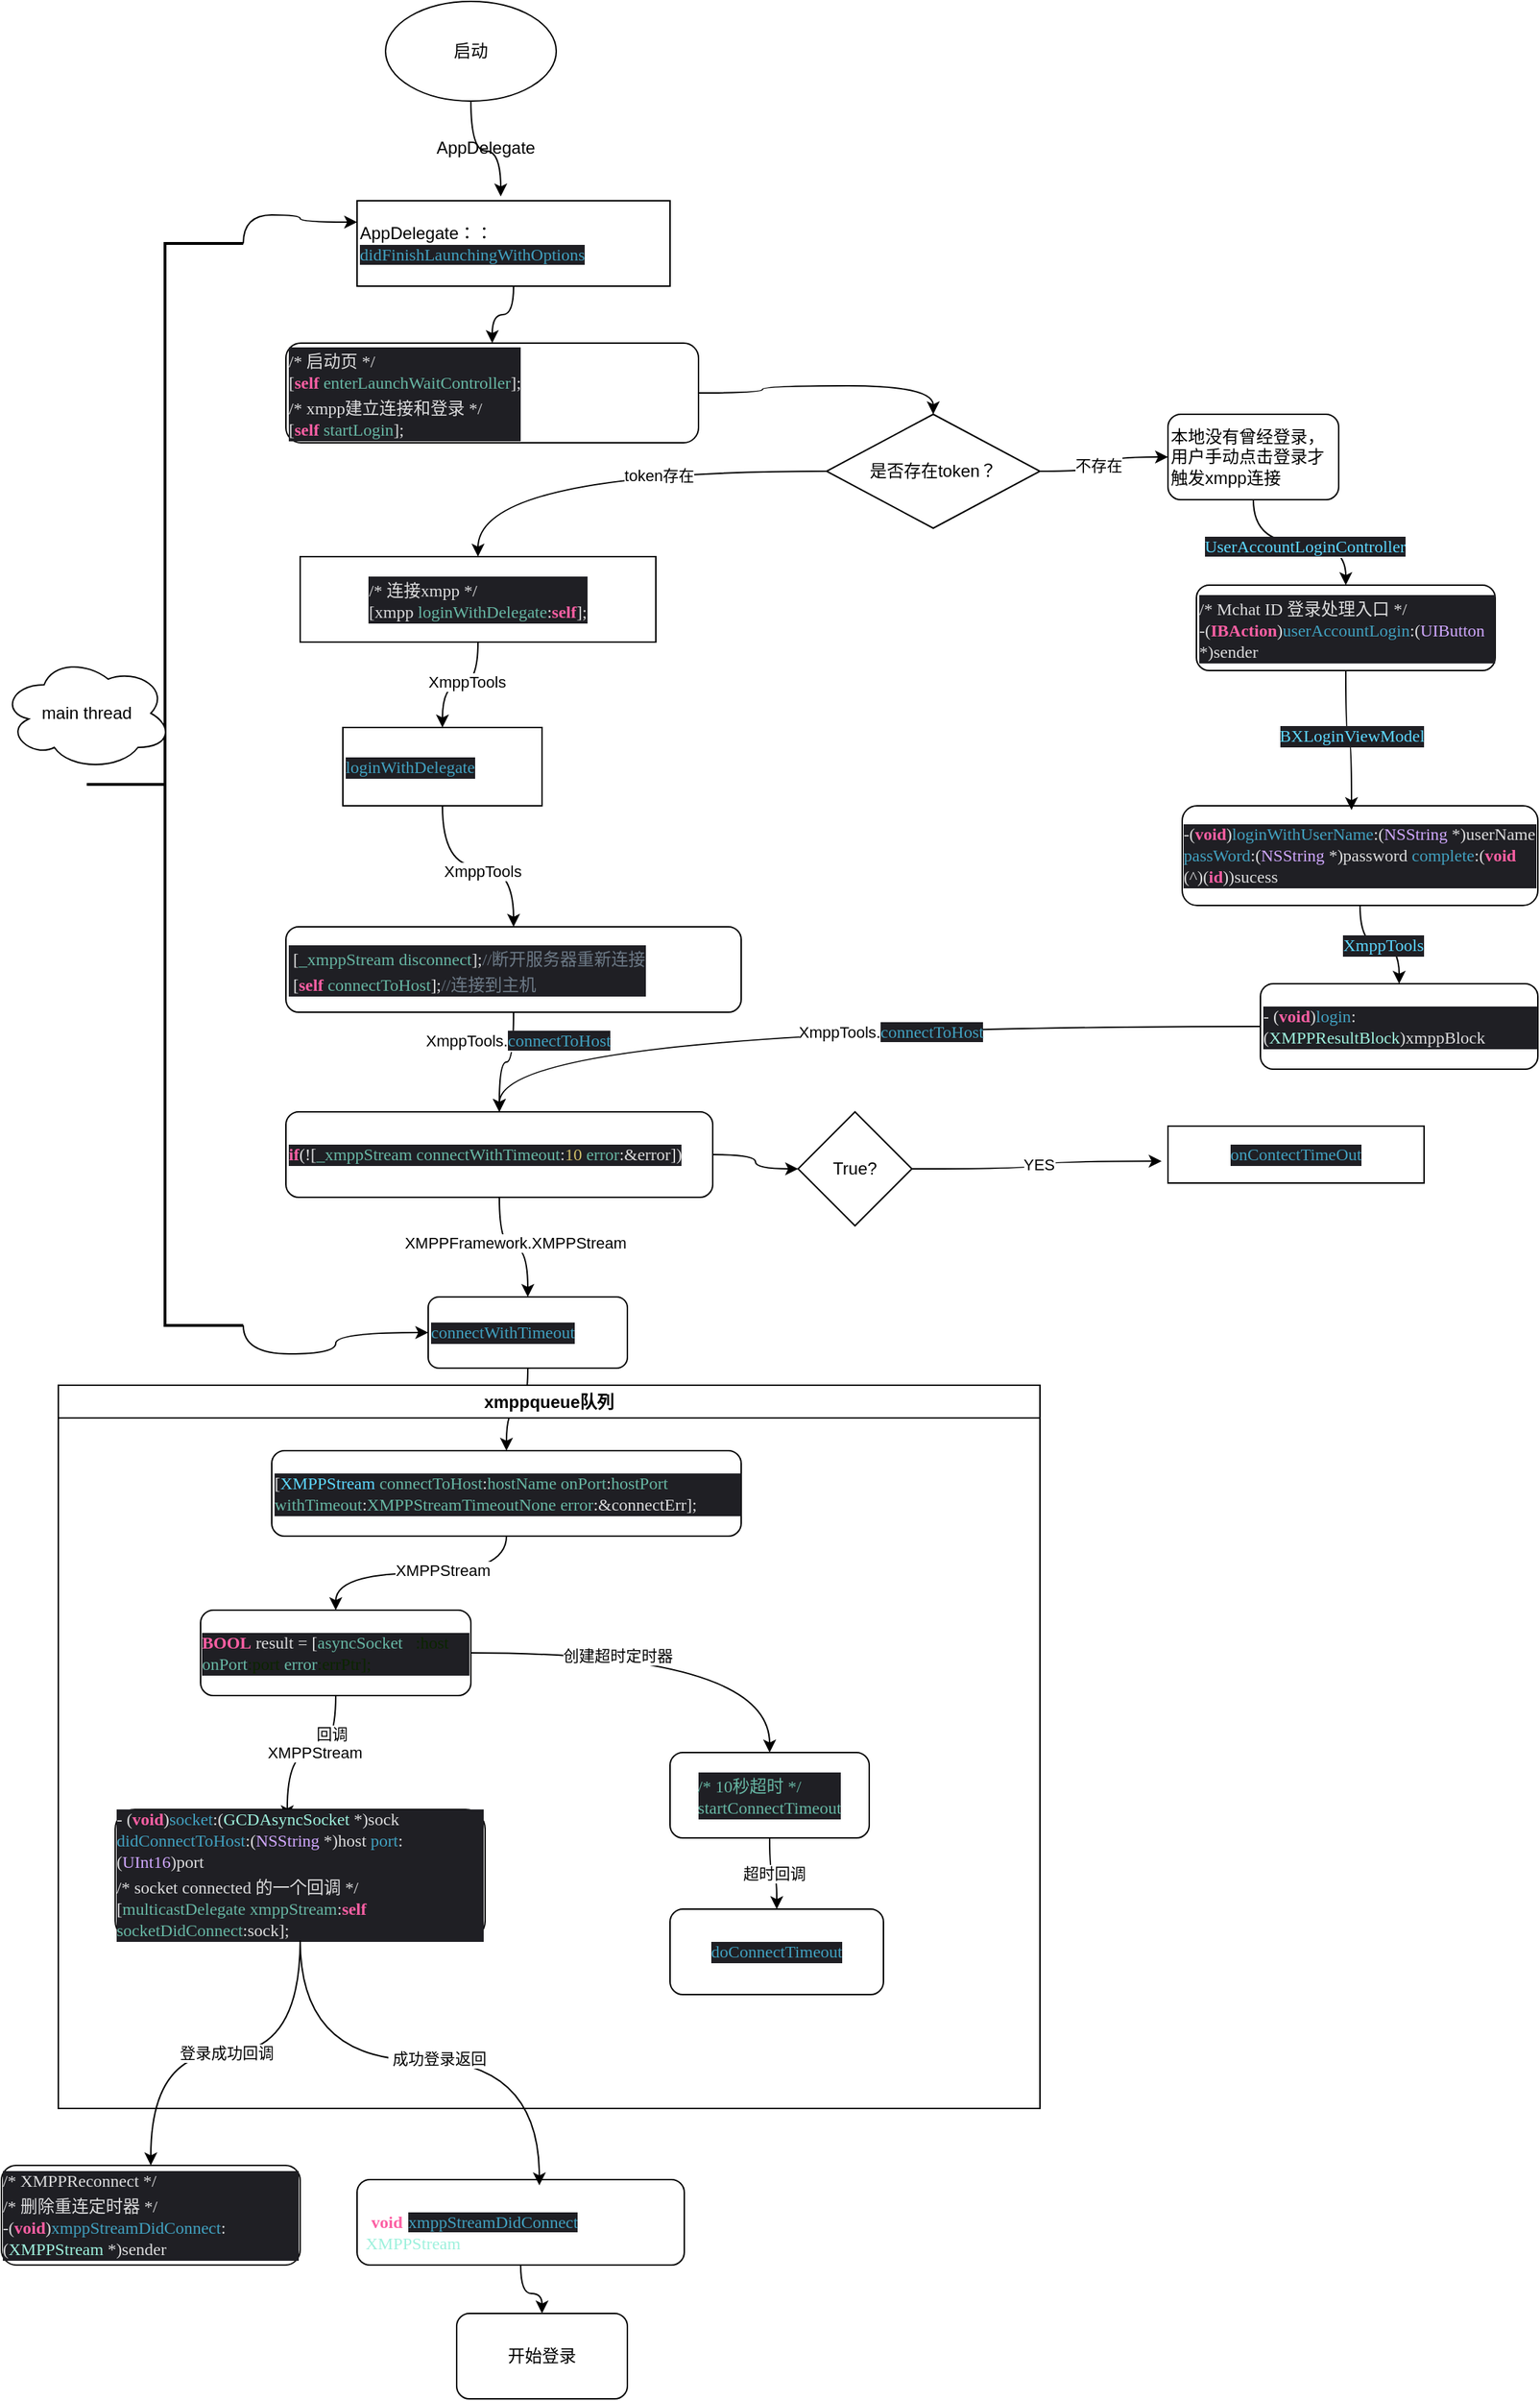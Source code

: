 <mxfile version="24.7.8" pages="4">
  <diagram name="整体连接流程图" id="RWyXOE51hDHt50nKM5q8">
    <mxGraphModel dx="1194" dy="749" grid="1" gridSize="10" guides="1" tooltips="1" connect="1" arrows="1" fold="1" page="1" pageScale="1" pageWidth="827" pageHeight="1169" math="0" shadow="0">
      <root>
        <mxCell id="0" />
        <mxCell id="1" parent="0" />
        <mxCell id="iJ60cUAGocxTelcwV2Dx-5" style="edgeStyle=orthogonalEdgeStyle;rounded=0;orthogonalLoop=1;jettySize=auto;html=1;curved=1;" parent="1" source="iJ60cUAGocxTelcwV2Dx-1" target="iJ60cUAGocxTelcwV2Dx-4" edge="1">
          <mxGeometry relative="1" as="geometry" />
        </mxCell>
        <mxCell id="iJ60cUAGocxTelcwV2Dx-1" value="AppDelegate：：&lt;span style=&quot;background-color: rgb(31, 31, 36); color: rgb(65, 161, 192); font-family: Menlo;&quot;&gt;didFinishLaunchingWithOptions&lt;/span&gt;" style="rounded=0;whiteSpace=wrap;html=1;align=left;" parent="1" vertex="1">
          <mxGeometry x="310" y="210" width="220" height="60" as="geometry" />
        </mxCell>
        <mxCell id="iJ60cUAGocxTelcwV2Dx-2" value="启动" style="ellipse;whiteSpace=wrap;html=1;" parent="1" vertex="1">
          <mxGeometry x="330" y="70" width="120" height="70" as="geometry" />
        </mxCell>
        <mxCell id="iJ60cUAGocxTelcwV2Dx-3" style="edgeStyle=orthogonalEdgeStyle;rounded=0;orthogonalLoop=1;jettySize=auto;html=1;entryX=0.459;entryY=-0.05;entryDx=0;entryDy=0;entryPerimeter=0;curved=1;" parent="1" source="iJ60cUAGocxTelcwV2Dx-2" target="iJ60cUAGocxTelcwV2Dx-1" edge="1">
          <mxGeometry relative="1" as="geometry" />
        </mxCell>
        <mxCell id="iJ60cUAGocxTelcwV2Dx-30" style="edgeStyle=orthogonalEdgeStyle;curved=1;rounded=0;orthogonalLoop=1;jettySize=auto;html=1;entryX=0.5;entryY=0;entryDx=0;entryDy=0;" parent="1" source="iJ60cUAGocxTelcwV2Dx-4" target="iJ60cUAGocxTelcwV2Dx-29" edge="1">
          <mxGeometry relative="1" as="geometry" />
        </mxCell>
        <mxCell id="iJ60cUAGocxTelcwV2Dx-4" value="&lt;p style=&quot;margin: 0px; font-variant-numeric: normal; font-variant-east-asian: normal; font-variant-alternates: normal; font-kerning: auto; font-optical-sizing: auto; font-feature-settings: normal; font-variation-settings: normal; font-variant-position: normal; font-stretch: normal; line-height: normal; font-family: Menlo; color: rgb(103, 183, 164); background-color: rgb(31, 31, 36);&quot; class=&quot;p1&quot;&gt;&lt;span style=&quot;color: rgba(255, 255, 255, 0.85);&quot; class=&quot;s1&quot;&gt;/* 启动页 */&lt;/span&gt;&lt;/p&gt;&lt;p style=&quot;margin: 0px; font-variant-numeric: normal; font-variant-east-asian: normal; font-variant-alternates: normal; font-kerning: auto; font-optical-sizing: auto; font-feature-settings: normal; font-variation-settings: normal; font-variant-position: normal; font-stretch: normal; line-height: normal; font-family: Menlo; color: rgb(103, 183, 164); background-color: rgb(31, 31, 36);&quot; class=&quot;p1&quot;&gt;&lt;span style=&quot;color: rgba(255, 255, 255, 0.85);&quot; class=&quot;s1&quot;&gt;[&lt;/span&gt;&lt;span style=&quot;color: rgb(252, 95, 163);&quot; class=&quot;s2&quot;&gt;&lt;b&gt;self&lt;/b&gt;&lt;/span&gt;&lt;span style=&quot;color: rgba(255, 255, 255, 0.85);&quot; class=&quot;s1&quot;&gt; &lt;/span&gt;enterLaunchWaitController&lt;span style=&quot;color: rgba(255, 255, 255, 0.85);&quot; class=&quot;s1&quot;&gt;];&lt;/span&gt;&lt;/p&gt;&lt;p style=&quot;margin: 0px; font-variant-numeric: normal; font-variant-east-asian: normal; font-variant-alternates: normal; font-kerning: auto; font-optical-sizing: auto; font-feature-settings: normal; font-variation-settings: normal; font-variant-position: normal; font-stretch: normal; line-height: normal; font-family: Menlo; color: rgba(255, 255, 255, 0.85); background-color: rgb(31, 31, 36); min-height: 14px;&quot; class=&quot;p2&quot;&gt;&lt;span class=&quot;s1&quot;&gt;/* xmpp建立连接和登录 */&lt;/span&gt;&lt;/p&gt;&lt;p style=&quot;margin: 0px; font-variant-numeric: normal; font-variant-east-asian: normal; font-variant-alternates: normal; font-kerning: auto; font-optical-sizing: auto; font-feature-settings: normal; font-variation-settings: normal; font-variant-position: normal; font-stretch: normal; line-height: normal; font-family: Menlo; color: rgba(255, 255, 255, 0.85); background-color: rgb(31, 31, 36); min-height: 14px;&quot; class=&quot;p2&quot;&gt;&lt;span class=&quot;s1&quot;&gt;[&lt;/span&gt;&lt;span style=&quot;color: rgb(252, 95, 163);&quot; class=&quot;s2&quot;&gt;&lt;b&gt;self&lt;/b&gt;&lt;/span&gt;&lt;span class=&quot;s1&quot;&gt; &lt;/span&gt;&lt;span style=&quot;color: rgb(103, 183, 164);&quot;&gt;startLogin&lt;/span&gt;&lt;span class=&quot;s1&quot;&gt;];&lt;/span&gt;&lt;/p&gt;" style="rounded=1;whiteSpace=wrap;html=1;align=left;" parent="1" vertex="1">
          <mxGeometry x="260" y="310" width="290" height="70" as="geometry" />
        </mxCell>
        <mxCell id="iJ60cUAGocxTelcwV2Dx-10" style="edgeStyle=orthogonalEdgeStyle;curved=1;rounded=0;orthogonalLoop=1;jettySize=auto;html=1;entryX=0.5;entryY=0;entryDx=0;entryDy=0;" parent="1" source="iJ60cUAGocxTelcwV2Dx-6" target="iJ60cUAGocxTelcwV2Dx-9" edge="1">
          <mxGeometry relative="1" as="geometry" />
        </mxCell>
        <mxCell id="iJ60cUAGocxTelcwV2Dx-11" value="XmppTools" style="edgeLabel;html=1;align=center;verticalAlign=middle;resizable=0;points=[];" parent="iJ60cUAGocxTelcwV2Dx-10" vertex="1" connectable="0">
          <mxGeometry x="-0.106" y="-2" relative="1" as="geometry">
            <mxPoint as="offset" />
          </mxGeometry>
        </mxCell>
        <mxCell id="iJ60cUAGocxTelcwV2Dx-6" value="&lt;p style=&quot;text-align: left; margin: 0px; font-variant-numeric: normal; font-variant-east-asian: normal; font-variant-alternates: normal; font-kerning: auto; font-optical-sizing: auto; font-feature-settings: normal; font-variation-settings: normal; font-variant-position: normal; font-stretch: normal; line-height: normal; font-family: Menlo; color: rgb(103, 183, 164); background-color: rgb(31, 31, 36);&quot; class=&quot;p1&quot;&gt;&lt;span style=&quot;color: rgba(255, 255, 255, 0.85);&quot; class=&quot;s1&quot;&gt;/* 连接xmpp */&lt;/span&gt;&lt;/p&gt;&lt;p style=&quot;text-align: left; margin: 0px; font-variant-numeric: normal; font-variant-east-asian: normal; font-variant-alternates: normal; font-kerning: auto; font-optical-sizing: auto; font-feature-settings: normal; font-variation-settings: normal; font-variant-position: normal; font-stretch: normal; line-height: normal; font-family: Menlo; color: rgb(103, 183, 164); background-color: rgb(31, 31, 36);&quot; class=&quot;p1&quot;&gt;&lt;span style=&quot;color: rgba(255, 255, 255, 0.85);&quot; class=&quot;s1&quot;&gt;[xmpp &lt;/span&gt;loginWithDelegate&lt;span style=&quot;color: rgba(255, 255, 255, 0.85);&quot; class=&quot;s1&quot;&gt;:&lt;/span&gt;&lt;span style=&quot;color: rgb(252, 95, 163);&quot; class=&quot;s2&quot;&gt;&lt;b&gt;self&lt;/b&gt;&lt;/span&gt;&lt;span style=&quot;color: rgba(255, 255, 255, 0.85);&quot; class=&quot;s1&quot;&gt;];&lt;/span&gt;&lt;/p&gt;" style="rounded=0;whiteSpace=wrap;html=1;" parent="1" vertex="1">
          <mxGeometry x="270" y="460" width="250" height="60" as="geometry" />
        </mxCell>
        <mxCell id="iJ60cUAGocxTelcwV2Dx-13" style="edgeStyle=orthogonalEdgeStyle;curved=1;rounded=0;orthogonalLoop=1;jettySize=auto;html=1;" parent="1" source="iJ60cUAGocxTelcwV2Dx-9" target="iJ60cUAGocxTelcwV2Dx-12" edge="1">
          <mxGeometry relative="1" as="geometry" />
        </mxCell>
        <mxCell id="iJ60cUAGocxTelcwV2Dx-48" value="XmppTools" style="edgeLabel;html=1;align=center;verticalAlign=middle;resizable=0;points=[];" parent="iJ60cUAGocxTelcwV2Dx-13" vertex="1" connectable="0">
          <mxGeometry x="0.03" y="-2" relative="1" as="geometry">
            <mxPoint x="1" y="1" as="offset" />
          </mxGeometry>
        </mxCell>
        <mxCell id="iJ60cUAGocxTelcwV2Dx-9" value="&lt;p style=&quot;margin: 0px; font-variant-numeric: normal; font-variant-east-asian: normal; font-variant-alternates: normal; font-kerning: auto; font-optical-sizing: auto; font-feature-settings: normal; font-variation-settings: normal; font-variant-position: normal; font-stretch: normal; line-height: normal; font-family: Menlo; color: rgb(65, 161, 192); background-color: rgb(31, 31, 36);&quot; class=&quot;p1&quot;&gt;loginWithDelegate&lt;/p&gt;" style="rounded=0;whiteSpace=wrap;html=1;align=left;" parent="1" vertex="1">
          <mxGeometry x="300" y="580" width="140" height="55" as="geometry" />
        </mxCell>
        <mxCell id="iJ60cUAGocxTelcwV2Dx-16" style="edgeStyle=orthogonalEdgeStyle;curved=1;rounded=0;orthogonalLoop=1;jettySize=auto;html=1;entryX=0.5;entryY=0;entryDx=0;entryDy=0;" parent="1" source="iJ60cUAGocxTelcwV2Dx-12" target="iJ60cUAGocxTelcwV2Dx-15" edge="1">
          <mxGeometry relative="1" as="geometry" />
        </mxCell>
        <mxCell id="iJ60cUAGocxTelcwV2Dx-17" value="XmppTools.&lt;span style=&quot;text-wrap: wrap; background-color: rgb(31, 31, 36); color: rgb(65, 161, 192); font-family: Menlo; font-size: 12px; text-align: start;&quot;&gt;connectToHost&lt;/span&gt;" style="edgeLabel;html=1;align=center;verticalAlign=middle;resizable=0;points=[];" parent="iJ60cUAGocxTelcwV2Dx-16" vertex="1" connectable="0">
          <mxGeometry x="-0.511" y="3" relative="1" as="geometry">
            <mxPoint as="offset" />
          </mxGeometry>
        </mxCell>
        <mxCell id="iJ60cUAGocxTelcwV2Dx-12" value="&lt;p style=&quot;margin: 0px; font-variant-numeric: normal; font-variant-east-asian: normal; font-variant-alternates: normal; font-kerning: auto; font-optical-sizing: auto; font-feature-settings: normal; font-variation-settings: normal; font-variant-position: normal; font-stretch: normal; line-height: normal; font-family: Menlo; color: rgb(103, 183, 164); background-color: rgb(31, 31, 36);&quot; class=&quot;p1&quot;&gt;&lt;span style=&quot;color: rgba(255, 255, 255, 0.85);&quot; class=&quot;s1&quot;&gt;&lt;span class=&quot;Apple-converted-space&quot;&gt;&amp;nbsp;&lt;/span&gt;[&lt;/span&gt;_xmppStream&lt;span style=&quot;color: rgba(255, 255, 255, 0.85);&quot; class=&quot;s1&quot;&gt; &lt;/span&gt;disconnect&lt;span style=&quot;color: rgba(255, 255, 255, 0.85);&quot; class=&quot;s1&quot;&gt;];&lt;/span&gt;&lt;span style=&quot;color: rgb(108, 121, 134);&quot; class=&quot;s2&quot;&gt;//断开服务器重新连接&lt;/span&gt;&lt;/p&gt;&lt;p style=&quot;margin: 0px; font-variant-numeric: normal; font-variant-east-asian: normal; font-variant-alternates: normal; font-kerning: auto; font-optical-sizing: auto; font-feature-settings: normal; font-variation-settings: normal; font-variant-position: normal; font-stretch: normal; line-height: normal; font-family: Menlo; color: rgb(103, 183, 164); background-color: rgb(31, 31, 36);&quot; class=&quot;p1&quot;&gt;&lt;span style=&quot;color: rgba(255, 255, 255, 0.85);&quot; class=&quot;s1&quot;&gt;&lt;span class=&quot;Apple-converted-space&quot;&gt;&amp;nbsp;&lt;/span&gt;[&lt;/span&gt;&lt;span style=&quot;color: rgb(252, 95, 163);&quot; class=&quot;s3&quot;&gt;&lt;b&gt;self&lt;/b&gt;&lt;/span&gt;&lt;span style=&quot;color: rgba(255, 255, 255, 0.85);&quot; class=&quot;s1&quot;&gt; &lt;/span&gt;connectToHost&lt;span style=&quot;color: rgba(255, 255, 255, 0.85);&quot; class=&quot;s1&quot;&gt;];&lt;/span&gt;&lt;span style=&quot;color: rgb(108, 121, 134);&quot; class=&quot;s2&quot;&gt;//连接到主机&lt;/span&gt;&lt;/p&gt;" style="rounded=1;whiteSpace=wrap;html=1;align=left;" parent="1" vertex="1">
          <mxGeometry x="260" y="720" width="320" height="60" as="geometry" />
        </mxCell>
        <mxCell id="iJ60cUAGocxTelcwV2Dx-14" value="AppDelegate" style="text;html=1;align=center;verticalAlign=middle;resizable=0;points=[];autosize=1;strokeColor=none;fillColor=none;" parent="1" vertex="1">
          <mxGeometry x="355" y="158" width="90" height="30" as="geometry" />
        </mxCell>
        <mxCell id="iJ60cUAGocxTelcwV2Dx-19" style="edgeStyle=orthogonalEdgeStyle;curved=1;rounded=0;orthogonalLoop=1;jettySize=auto;html=1;entryX=0.5;entryY=0;entryDx=0;entryDy=0;" parent="1" source="iJ60cUAGocxTelcwV2Dx-15" target="iJ60cUAGocxTelcwV2Dx-18" edge="1">
          <mxGeometry relative="1" as="geometry" />
        </mxCell>
        <mxCell id="iJ60cUAGocxTelcwV2Dx-20" value="XMPPFramework.XMPPStream" style="edgeLabel;html=1;align=center;verticalAlign=middle;resizable=0;points=[];" parent="iJ60cUAGocxTelcwV2Dx-19" vertex="1" connectable="0">
          <mxGeometry x="0.011" y="3" relative="1" as="geometry">
            <mxPoint as="offset" />
          </mxGeometry>
        </mxCell>
        <mxCell id="iJ60cUAGocxTelcwV2Dx-68" style="edgeStyle=orthogonalEdgeStyle;curved=1;rounded=0;orthogonalLoop=1;jettySize=auto;html=1;entryX=0;entryY=0.5;entryDx=0;entryDy=0;" parent="1" source="iJ60cUAGocxTelcwV2Dx-15" target="iJ60cUAGocxTelcwV2Dx-67" edge="1">
          <mxGeometry relative="1" as="geometry" />
        </mxCell>
        <mxCell id="iJ60cUAGocxTelcwV2Dx-15" value="&lt;p style=&quot;margin: 0px; font-variant-numeric: normal; font-variant-east-asian: normal; font-variant-alternates: normal; font-kerning: auto; font-optical-sizing: auto; font-feature-settings: normal; font-variation-settings: normal; font-variant-position: normal; font-stretch: normal; line-height: normal; font-family: Menlo; color: rgb(103, 183, 164); background-color: rgb(31, 31, 36);&quot; class=&quot;p1&quot;&gt;&lt;span style=&quot;color: rgb(252, 95, 163);&quot; class=&quot;s1&quot;&gt;&lt;b&gt;if&lt;/b&gt;&lt;/span&gt;&lt;span style=&quot;color: rgba(255, 255, 255, 0.85);&quot; class=&quot;s2&quot;&gt;(![&lt;/span&gt;_xmppStream connectWithTimeout&lt;span style=&quot;color: rgba(255, 255, 255, 0.85);&quot; class=&quot;s2&quot;&gt;:&lt;/span&gt;&lt;span style=&quot;color: rgb(208, 191, 105);&quot; class=&quot;s3&quot;&gt;10&amp;nbsp;&lt;/span&gt;error&lt;span style=&quot;color: rgba(255, 255, 255, 0.85);&quot; class=&quot;s2&quot;&gt;:&amp;amp;error])&lt;/span&gt;&lt;/p&gt;" style="rounded=1;whiteSpace=wrap;html=1;align=left;" parent="1" vertex="1">
          <mxGeometry x="260" y="850" width="300" height="60" as="geometry" />
        </mxCell>
        <mxCell id="iJ60cUAGocxTelcwV2Dx-22" style="edgeStyle=orthogonalEdgeStyle;curved=1;rounded=0;orthogonalLoop=1;jettySize=auto;html=1;entryX=0.5;entryY=0;entryDx=0;entryDy=0;" parent="1" source="iJ60cUAGocxTelcwV2Dx-18" target="iJ60cUAGocxTelcwV2Dx-21" edge="1">
          <mxGeometry relative="1" as="geometry" />
        </mxCell>
        <mxCell id="iJ60cUAGocxTelcwV2Dx-18" value="&lt;p style=&quot;margin: 0px; font-variant-numeric: normal; font-variant-east-asian: normal; font-variant-alternates: normal; font-kerning: auto; font-optical-sizing: auto; font-feature-settings: normal; font-variation-settings: normal; font-variant-position: normal; font-stretch: normal; line-height: normal; font-family: Menlo; color: rgb(65, 161, 192); background-color: rgb(31, 31, 36);&quot; class=&quot;p1&quot;&gt;connectWithTimeout&lt;/p&gt;" style="rounded=1;whiteSpace=wrap;html=1;align=left;" parent="1" vertex="1">
          <mxGeometry x="360" y="980" width="140" height="50" as="geometry" />
        </mxCell>
        <mxCell id="iJ60cUAGocxTelcwV2Dx-24" style="edgeStyle=orthogonalEdgeStyle;curved=1;rounded=0;orthogonalLoop=1;jettySize=auto;html=1;entryX=0.5;entryY=0;entryDx=0;entryDy=0;" parent="1" source="iJ60cUAGocxTelcwV2Dx-21" target="iJ60cUAGocxTelcwV2Dx-23" edge="1">
          <mxGeometry relative="1" as="geometry" />
        </mxCell>
        <mxCell id="iJ60cUAGocxTelcwV2Dx-25" value="XMPPStream" style="edgeLabel;html=1;align=center;verticalAlign=middle;resizable=0;points=[];" parent="iJ60cUAGocxTelcwV2Dx-24" vertex="1" connectable="0">
          <mxGeometry x="-0.168" y="-2" relative="1" as="geometry">
            <mxPoint as="offset" />
          </mxGeometry>
        </mxCell>
        <mxCell id="iJ60cUAGocxTelcwV2Dx-21" value="&lt;p style=&quot;margin: 0px; font-variant-numeric: normal; font-variant-east-asian: normal; font-variant-alternates: normal; font-kerning: auto; font-optical-sizing: auto; font-feature-settings: normal; font-variation-settings: normal; font-variant-position: normal; font-stretch: normal; line-height: normal; font-family: Menlo; color: rgb(103, 183, 164); background-color: rgb(31, 31, 36);&quot; class=&quot;p1&quot;&gt;&lt;span style=&quot;color: rgba(255, 255, 255, 0.85);&quot; class=&quot;s1&quot;&gt;[&lt;/span&gt;&lt;span style=&quot;color: rgb(93, 216, 255);&quot;&gt;XMPPStream&lt;/span&gt;&lt;span style=&quot;color: rgba(255, 255, 255, 0.85);&quot; class=&quot;s1&quot;&gt;&amp;nbsp;&lt;/span&gt;connectToHost&lt;span style=&quot;color: rgba(255, 255, 255, 0.85);&quot; class=&quot;s1&quot;&gt;:&lt;/span&gt;hostName&lt;span style=&quot;color: rgba(255, 255, 255, 0.85);&quot; class=&quot;s1&quot;&gt; &lt;/span&gt;onPort&lt;span style=&quot;color: rgba(255, 255, 255, 0.85);&quot; class=&quot;s1&quot;&gt;:&lt;/span&gt;hostPort&lt;span style=&quot;color: rgba(255, 255, 255, 0.85);&quot; class=&quot;s1&quot;&gt; &lt;/span&gt;withTimeout&lt;span style=&quot;color: rgba(255, 255, 255, 0.85);&quot; class=&quot;s1&quot;&gt;:&lt;/span&gt;XMPPStreamTimeoutNone&lt;span style=&quot;color: rgba(255, 255, 255, 0.85);&quot; class=&quot;s1&quot;&gt; &lt;/span&gt;error&lt;span style=&quot;color: rgba(255, 255, 255, 0.85);&quot; class=&quot;s1&quot;&gt;:&amp;amp;connectErr];&lt;/span&gt;&lt;/p&gt;" style="rounded=1;whiteSpace=wrap;html=1;align=left;" parent="1" vertex="1">
          <mxGeometry x="250" y="1088" width="330" height="60" as="geometry" />
        </mxCell>
        <mxCell id="iJ60cUAGocxTelcwV2Dx-63" style="edgeStyle=orthogonalEdgeStyle;curved=1;rounded=0;orthogonalLoop=1;jettySize=auto;html=1;entryX=0.5;entryY=0;entryDx=0;entryDy=0;" parent="1" source="iJ60cUAGocxTelcwV2Dx-23" target="iJ60cUAGocxTelcwV2Dx-61" edge="1">
          <mxGeometry relative="1" as="geometry" />
        </mxCell>
        <mxCell id="iJ60cUAGocxTelcwV2Dx-64" value="创建超时定时器" style="edgeLabel;html=1;align=center;verticalAlign=middle;resizable=0;points=[];" parent="iJ60cUAGocxTelcwV2Dx-63" vertex="1" connectable="0">
          <mxGeometry x="-0.264" y="-2" relative="1" as="geometry">
            <mxPoint as="offset" />
          </mxGeometry>
        </mxCell>
        <mxCell id="iJ60cUAGocxTelcwV2Dx-23" value="&lt;p style=&quot;margin: 0px; font-variant-numeric: normal; font-variant-east-asian: normal; font-variant-alternates: normal; font-kerning: auto; font-optical-sizing: auto; font-feature-settings: normal; font-variation-settings: normal; font-variant-position: normal; font-stretch: normal; line-height: normal; font-family: Menlo; background-color: rgb(31, 31, 36); text-align: start;&quot; class=&quot;p1&quot;&gt;&lt;span style=&quot;color: rgba(255, 255, 255, 0.85);&quot;&gt;&lt;span style=&quot;color: rgb(252, 95, 163);&quot; class=&quot;s1&quot;&gt;&lt;b&gt;BOOL&lt;/b&gt;&lt;/span&gt; result = [&lt;span style=&quot;color: rgb(103, 183, 164);&quot; class=&quot;s2&quot;&gt;asyncSocket&lt;/span&gt;&amp;nbsp;&lt;/span&gt;&lt;font color=&quot;#67b7a4&quot;&gt;&amp;nbsp;&amp;nbsp;&lt;/font&gt;&lt;font color=&quot;rgba(255, 255, 255, 0.85)&quot;&gt;:host &lt;/font&gt;&lt;span style=&quot;color: rgb(103, 183, 164);&quot; class=&quot;s2&quot;&gt;onPort&lt;/span&gt;&lt;font color=&quot;rgba(255, 255, 255, 0.85)&quot;&gt;:port &lt;/font&gt;&lt;span style=&quot;color: rgb(103, 183, 164);&quot; class=&quot;s2&quot;&gt;error&lt;/span&gt;&lt;font color=&quot;rgba(255, 255, 255, 0.85)&quot;&gt;:errPtr];&lt;/font&gt;&lt;/p&gt;" style="rounded=1;whiteSpace=wrap;html=1;" parent="1" vertex="1">
          <mxGeometry x="200" y="1200" width="190" height="60" as="geometry" />
        </mxCell>
        <mxCell id="iJ60cUAGocxTelcwV2Dx-27" style="edgeStyle=orthogonalEdgeStyle;curved=1;rounded=0;orthogonalLoop=1;jettySize=auto;html=1;entryX=0.465;entryY=0.067;entryDx=0;entryDy=0;entryPerimeter=0;" parent="1" source="iJ60cUAGocxTelcwV2Dx-23" target="iJ60cUAGocxTelcwV2Dx-26" edge="1">
          <mxGeometry relative="1" as="geometry" />
        </mxCell>
        <mxCell id="iJ60cUAGocxTelcwV2Dx-28" value="XMPPStream" style="edgeLabel;html=1;align=center;verticalAlign=middle;resizable=0;points=[];" parent="iJ60cUAGocxTelcwV2Dx-27" vertex="1" connectable="0">
          <mxGeometry x="-0.083" relative="1" as="geometry">
            <mxPoint as="offset" />
          </mxGeometry>
        </mxCell>
        <mxCell id="iJ60cUAGocxTelcwV2Dx-62" value="回调" style="edgeLabel;html=1;align=center;verticalAlign=middle;resizable=0;points=[];" parent="iJ60cUAGocxTelcwV2Dx-27" vertex="1" connectable="0">
          <mxGeometry x="-0.56" y="-3" relative="1" as="geometry">
            <mxPoint as="offset" />
          </mxGeometry>
        </mxCell>
        <mxCell id="iJ60cUAGocxTelcwV2Dx-32" style="edgeStyle=orthogonalEdgeStyle;curved=1;rounded=0;orthogonalLoop=1;jettySize=auto;html=1;" parent="1" source="iJ60cUAGocxTelcwV2Dx-29" target="iJ60cUAGocxTelcwV2Dx-6" edge="1">
          <mxGeometry relative="1" as="geometry" />
        </mxCell>
        <mxCell id="iJ60cUAGocxTelcwV2Dx-33" value="token存在" style="edgeLabel;html=1;align=center;verticalAlign=middle;resizable=0;points=[];" parent="iJ60cUAGocxTelcwV2Dx-32" vertex="1" connectable="0">
          <mxGeometry x="-0.226" y="3" relative="1" as="geometry">
            <mxPoint as="offset" />
          </mxGeometry>
        </mxCell>
        <mxCell id="iJ60cUAGocxTelcwV2Dx-35" style="edgeStyle=orthogonalEdgeStyle;curved=1;rounded=0;orthogonalLoop=1;jettySize=auto;html=1;" parent="1" source="iJ60cUAGocxTelcwV2Dx-29" target="iJ60cUAGocxTelcwV2Dx-34" edge="1">
          <mxGeometry relative="1" as="geometry" />
        </mxCell>
        <mxCell id="iJ60cUAGocxTelcwV2Dx-36" value="不存在" style="edgeLabel;html=1;align=center;verticalAlign=middle;resizable=0;points=[];" parent="iJ60cUAGocxTelcwV2Dx-35" vertex="1" connectable="0">
          <mxGeometry x="-0.02" y="4" relative="1" as="geometry">
            <mxPoint as="offset" />
          </mxGeometry>
        </mxCell>
        <mxCell id="iJ60cUAGocxTelcwV2Dx-29" value="是否存在token？" style="rhombus;whiteSpace=wrap;html=1;" parent="1" vertex="1">
          <mxGeometry x="640" y="360" width="150" height="80" as="geometry" />
        </mxCell>
        <mxCell id="iJ60cUAGocxTelcwV2Dx-38" style="edgeStyle=orthogonalEdgeStyle;curved=1;rounded=0;orthogonalLoop=1;jettySize=auto;html=1;entryX=0.5;entryY=0;entryDx=0;entryDy=0;" parent="1" source="iJ60cUAGocxTelcwV2Dx-34" target="iJ60cUAGocxTelcwV2Dx-37" edge="1">
          <mxGeometry relative="1" as="geometry" />
        </mxCell>
        <mxCell id="iJ60cUAGocxTelcwV2Dx-39" value="&lt;span style=&quot;color: rgb(93, 216, 255); font-family: Menlo; font-size: 12px; text-align: start; text-wrap: wrap; background-color: rgb(31, 31, 36);&quot;&gt;UserAccountLoginController&lt;/span&gt;" style="edgeLabel;html=1;align=center;verticalAlign=middle;resizable=0;points=[];" parent="iJ60cUAGocxTelcwV2Dx-38" vertex="1" connectable="0">
          <mxGeometry x="0.05" y="-3" relative="1" as="geometry">
            <mxPoint as="offset" />
          </mxGeometry>
        </mxCell>
        <mxCell id="iJ60cUAGocxTelcwV2Dx-34" value="本地没有曾经登录，&lt;br&gt;用户手动点击登录才触发xmpp连接" style="rounded=1;whiteSpace=wrap;html=1;align=left;" parent="1" vertex="1">
          <mxGeometry x="880" y="360" width="120" height="60" as="geometry" />
        </mxCell>
        <mxCell id="iJ60cUAGocxTelcwV2Dx-37" value="&lt;p style=&quot;margin: 0px; font-variant-numeric: normal; font-variant-east-asian: normal; font-variant-alternates: normal; font-kerning: auto; font-optical-sizing: auto; font-feature-settings: normal; font-variation-settings: normal; font-variant-position: normal; font-stretch: normal; line-height: normal; font-family: Menlo; color: rgb(65, 161, 192); background-color: rgb(31, 31, 36);&quot; class=&quot;p1&quot;&gt;&lt;span style=&quot;color: rgba(255, 255, 255, 0.85);&quot; class=&quot;s1&quot;&gt;/* Mchat ID 登录处理入口 */&lt;/span&gt;&lt;/p&gt;&lt;p style=&quot;margin: 0px; font-variant-numeric: normal; font-variant-east-asian: normal; font-variant-alternates: normal; font-kerning: auto; font-optical-sizing: auto; font-feature-settings: normal; font-variation-settings: normal; font-variant-position: normal; font-stretch: normal; line-height: normal; font-family: Menlo; color: rgb(65, 161, 192); background-color: rgb(31, 31, 36);&quot; class=&quot;p1&quot;&gt;&lt;span style=&quot;color: rgba(255, 255, 255, 0.85);&quot; class=&quot;s1&quot;&gt;-(&lt;/span&gt;&lt;span style=&quot;color: rgb(252, 95, 163);&quot; class=&quot;s2&quot;&gt;&lt;b&gt;IBAction&lt;/b&gt;&lt;/span&gt;&lt;span style=&quot;color: rgba(255, 255, 255, 0.85);&quot; class=&quot;s1&quot;&gt;)&lt;/span&gt;userAccountLogin&lt;span style=&quot;color: rgba(255, 255, 255, 0.85);&quot; class=&quot;s1&quot;&gt;:(&lt;/span&gt;&lt;span style=&quot;color: rgb(208, 168, 255);&quot; class=&quot;s3&quot;&gt;UIButton&lt;/span&gt;&lt;span style=&quot;color: rgba(255, 255, 255, 0.85);&quot; class=&quot;s1&quot;&gt; *)sender&lt;span class=&quot;Apple-converted-space&quot;&gt;&amp;nbsp;&lt;/span&gt;&lt;/span&gt;&lt;/p&gt;" style="rounded=1;whiteSpace=wrap;html=1;align=left;" parent="1" vertex="1">
          <mxGeometry x="900" y="480" width="210" height="60" as="geometry" />
        </mxCell>
        <mxCell id="iJ60cUAGocxTelcwV2Dx-44" style="edgeStyle=orthogonalEdgeStyle;curved=1;rounded=0;orthogonalLoop=1;jettySize=auto;html=1;entryX=0.5;entryY=0;entryDx=0;entryDy=0;" parent="1" source="iJ60cUAGocxTelcwV2Dx-40" target="iJ60cUAGocxTelcwV2Dx-43" edge="1">
          <mxGeometry relative="1" as="geometry" />
        </mxCell>
        <mxCell id="iJ60cUAGocxTelcwV2Dx-45" value="&lt;p style=&quot;margin: 0px; font-variant-numeric: normal; font-variant-east-asian: normal; font-variant-alternates: normal; font-kerning: auto; font-optical-sizing: auto; font-feature-settings: normal; font-variation-settings: normal; font-variant-position: normal; font-stretch: normal; font-size: 12px; line-height: normal; font-family: Menlo; color: rgb(93, 216, 255); background-color: rgb(31, 31, 36); text-align: start; text-wrap: wrap;&quot; class=&quot;p1&quot;&gt;XmppTools&lt;/p&gt;" style="edgeLabel;html=1;align=center;verticalAlign=middle;resizable=0;points=[];" parent="iJ60cUAGocxTelcwV2Dx-44" vertex="1" connectable="0">
          <mxGeometry x="0.03" y="1" relative="1" as="geometry">
            <mxPoint x="1" y="1" as="offset" />
          </mxGeometry>
        </mxCell>
        <mxCell id="iJ60cUAGocxTelcwV2Dx-40" value="&lt;p style=&quot;margin: 0px; font-variant-numeric: normal; font-variant-east-asian: normal; font-variant-alternates: normal; font-kerning: auto; font-optical-sizing: auto; font-feature-settings: normal; font-variation-settings: normal; font-variant-position: normal; font-stretch: normal; line-height: normal; font-family: Menlo; color: rgba(255, 255, 255, 0.85); background-color: rgb(31, 31, 36); text-align: start;&quot; class=&quot;p1&quot;&gt;-(&lt;span style=&quot;color: rgb(252, 95, 163);&quot; class=&quot;s1&quot;&gt;&lt;b&gt;void&lt;/b&gt;&lt;/span&gt;)&lt;span style=&quot;color: rgb(65, 161, 192);&quot; class=&quot;s2&quot;&gt;loginWithUserName&lt;/span&gt;:(&lt;span style=&quot;color: rgb(208, 168, 255);&quot; class=&quot;s3&quot;&gt;NSString&lt;/span&gt; *)userName &lt;span style=&quot;color: rgb(65, 161, 192);&quot; class=&quot;s2&quot;&gt;passWord&lt;/span&gt;:(&lt;span style=&quot;color: rgb(208, 168, 255);&quot; class=&quot;s3&quot;&gt;NSString&lt;/span&gt; *)password &lt;span style=&quot;color: rgb(65, 161, 192);&quot; class=&quot;s2&quot;&gt;complete&lt;/span&gt;:(&lt;span style=&quot;color: rgb(252, 95, 163);&quot; class=&quot;s1&quot;&gt;&lt;b&gt;void&lt;/b&gt;&lt;/span&gt; (^)(&lt;span style=&quot;color: rgb(252, 95, 163);&quot; class=&quot;s1&quot;&gt;&lt;b&gt;id&lt;/b&gt;&lt;/span&gt;))sucess&lt;/p&gt;" style="rounded=1;whiteSpace=wrap;html=1;" parent="1" vertex="1">
          <mxGeometry x="890" y="635" width="250" height="70" as="geometry" />
        </mxCell>
        <mxCell id="iJ60cUAGocxTelcwV2Dx-41" style="edgeStyle=orthogonalEdgeStyle;curved=1;rounded=0;orthogonalLoop=1;jettySize=auto;html=1;entryX=0.476;entryY=0.043;entryDx=0;entryDy=0;entryPerimeter=0;" parent="1" source="iJ60cUAGocxTelcwV2Dx-37" target="iJ60cUAGocxTelcwV2Dx-40" edge="1">
          <mxGeometry relative="1" as="geometry" />
        </mxCell>
        <mxCell id="iJ60cUAGocxTelcwV2Dx-42" value="&lt;p style=&quot;margin: 0px; font-variant-numeric: normal; font-variant-east-asian: normal; font-variant-alternates: normal; font-kerning: auto; font-optical-sizing: auto; font-feature-settings: normal; font-variation-settings: normal; font-variant-position: normal; font-stretch: normal; font-size: 12px; line-height: normal; font-family: Menlo; color: rgb(93, 216, 255); background-color: rgb(31, 31, 36); text-align: start; text-wrap: wrap;&quot; class=&quot;p1&quot;&gt;BXLoginViewModel&lt;/p&gt;" style="edgeLabel;html=1;align=center;verticalAlign=middle;resizable=0;points=[];" parent="iJ60cUAGocxTelcwV2Dx-41" vertex="1" connectable="0">
          <mxGeometry x="0.01" y="-1" relative="1" as="geometry">
            <mxPoint x="1" y="-2" as="offset" />
          </mxGeometry>
        </mxCell>
        <mxCell id="iJ60cUAGocxTelcwV2Dx-46" style="edgeStyle=orthogonalEdgeStyle;curved=1;rounded=0;orthogonalLoop=1;jettySize=auto;html=1;" parent="1" source="iJ60cUAGocxTelcwV2Dx-43" target="iJ60cUAGocxTelcwV2Dx-15" edge="1">
          <mxGeometry relative="1" as="geometry" />
        </mxCell>
        <mxCell id="iJ60cUAGocxTelcwV2Dx-47" value="XmppTools.&lt;span style=&quot;background-color: rgb(31, 31, 36); color: rgb(65, 161, 192); font-family: Menlo; font-size: 12px; text-align: start; text-wrap: wrap;&quot;&gt;connectToHost&lt;/span&gt;" style="edgeLabel;html=1;align=center;verticalAlign=middle;resizable=0;points=[];" parent="iJ60cUAGocxTelcwV2Dx-46" vertex="1" connectable="0">
          <mxGeometry x="-0.124" y="4" relative="1" as="geometry">
            <mxPoint as="offset" />
          </mxGeometry>
        </mxCell>
        <mxCell id="iJ60cUAGocxTelcwV2Dx-43" value="&lt;p style=&quot;margin: 0px; font-variant-numeric: normal; font-variant-east-asian: normal; font-variant-alternates: normal; font-kerning: auto; font-optical-sizing: auto; font-feature-settings: normal; font-variation-settings: normal; font-variant-position: normal; font-stretch: normal; line-height: normal; font-family: Menlo; color: rgba(255, 255, 255, 0.85); background-color: rgb(31, 31, 36);&quot; class=&quot;p1&quot;&gt;- (&lt;span style=&quot;color: rgb(252, 95, 163);&quot; class=&quot;s1&quot;&gt;&lt;b&gt;void&lt;/b&gt;&lt;/span&gt;)&lt;span style=&quot;color: rgb(65, 161, 192);&quot; class=&quot;s2&quot;&gt;login&lt;/span&gt;:(&lt;span style=&quot;color: rgb(158, 241, 221);&quot; class=&quot;s3&quot;&gt;XMPPResultBlock&lt;/span&gt;)xmppBlock&lt;/p&gt;" style="rounded=1;whiteSpace=wrap;html=1;align=left;" parent="1" vertex="1">
          <mxGeometry x="945" y="760" width="195" height="60" as="geometry" />
        </mxCell>
        <mxCell id="iJ60cUAGocxTelcwV2Dx-54" value="xmppqueue队列" style="swimlane;whiteSpace=wrap;html=1;" parent="1" vertex="1">
          <mxGeometry x="100" y="1042" width="690" height="508" as="geometry" />
        </mxCell>
        <mxCell id="iJ60cUAGocxTelcwV2Dx-66" value="超时回调" style="edgeStyle=orthogonalEdgeStyle;curved=1;rounded=0;orthogonalLoop=1;jettySize=auto;html=1;" parent="iJ60cUAGocxTelcwV2Dx-54" source="iJ60cUAGocxTelcwV2Dx-61" target="iJ60cUAGocxTelcwV2Dx-65" edge="1">
          <mxGeometry relative="1" as="geometry" />
        </mxCell>
        <mxCell id="iJ60cUAGocxTelcwV2Dx-61" value="&lt;p style=&quot;margin: 0px; font-variant-numeric: normal; font-variant-east-asian: normal; font-variant-alternates: normal; font-kerning: auto; font-optical-sizing: auto; font-feature-settings: normal; font-variation-settings: normal; font-variant-position: normal; font-stretch: normal; line-height: normal; font-family: Menlo; color: rgb(103, 183, 164); background-color: rgb(31, 31, 36); text-align: start;&quot; class=&quot;p1&quot;&gt;/* 10秒超时 */&lt;/p&gt;&lt;p style=&quot;margin: 0px; font-variant-numeric: normal; font-variant-east-asian: normal; font-variant-alternates: normal; font-kerning: auto; font-optical-sizing: auto; font-feature-settings: normal; font-variation-settings: normal; font-variant-position: normal; font-stretch: normal; line-height: normal; font-family: Menlo; color: rgb(103, 183, 164); background-color: rgb(31, 31, 36); text-align: start;&quot; class=&quot;p1&quot;&gt;startConnectTimeout&lt;/p&gt;" style="rounded=1;whiteSpace=wrap;html=1;" parent="iJ60cUAGocxTelcwV2Dx-54" vertex="1">
          <mxGeometry x="430" y="258" width="140" height="60" as="geometry" />
        </mxCell>
        <mxCell id="iJ60cUAGocxTelcwV2Dx-26" value="&lt;p style=&quot;margin: 0px; font-variant-numeric: normal; font-variant-east-asian: normal; font-variant-alternates: normal; font-kerning: auto; font-optical-sizing: auto; font-feature-settings: normal; font-variation-settings: normal; font-variant-position: normal; font-stretch: normal; line-height: normal; font-family: Menlo; color: rgba(255, 255, 255, 0.85); background-color: rgb(31, 31, 36); text-align: start;&quot; class=&quot;p1&quot;&gt;- (&lt;span style=&quot;color: rgb(252, 95, 163);&quot; class=&quot;s1&quot;&gt;&lt;b&gt;void&lt;/b&gt;&lt;/span&gt;)&lt;span style=&quot;color: rgb(65, 161, 192);&quot; class=&quot;s2&quot;&gt;socket&lt;/span&gt;:(&lt;span style=&quot;color: rgb(158, 241, 221);&quot; class=&quot;s3&quot;&gt;GCDAsyncSocket&lt;/span&gt; *)sock &lt;span style=&quot;color: rgb(65, 161, 192);&quot; class=&quot;s2&quot;&gt;didConnectToHost&lt;/span&gt;:(&lt;span style=&quot;color: rgb(208, 168, 255);&quot; class=&quot;s4&quot;&gt;NSString&lt;/span&gt; *)host &lt;span style=&quot;color: rgb(65, 161, 192);&quot; class=&quot;s2&quot;&gt;port&lt;/span&gt;:(&lt;span style=&quot;color: rgb(208, 168, 255);&quot; class=&quot;s4&quot;&gt;UInt16&lt;/span&gt;)port&lt;br&gt;/* socket connected 的一个回调 */&lt;/p&gt;&lt;p style=&quot;margin: 0px; font-variant-numeric: normal; font-variant-east-asian: normal; font-variant-alternates: normal; font-kerning: auto; font-optical-sizing: auto; font-feature-settings: normal; font-variation-settings: normal; font-variant-position: normal; font-stretch: normal; line-height: normal; font-family: Menlo; color: rgb(103, 183, 164); background-color: rgb(31, 31, 36); text-align: start;&quot; class=&quot;p1&quot;&gt;&lt;span style=&quot;color: rgba(255, 255, 255, 0.85);&quot; class=&quot;s1&quot;&gt;[&lt;/span&gt;multicastDelegate&lt;span style=&quot;color: rgba(255, 255, 255, 0.85);&quot; class=&quot;s1&quot;&gt; &lt;/span&gt;xmppStream&lt;span style=&quot;color: rgba(255, 255, 255, 0.85);&quot; class=&quot;s1&quot;&gt;:&lt;/span&gt;&lt;span style=&quot;color: rgb(252, 95, 163);&quot; class=&quot;s2&quot;&gt;&lt;b&gt;self&lt;/b&gt;&lt;/span&gt;&lt;span style=&quot;color: rgba(255, 255, 255, 0.85);&quot; class=&quot;s1&quot;&gt; &lt;/span&gt;socketDidConnect&lt;span style=&quot;color: rgba(255, 255, 255, 0.85);&quot; class=&quot;s1&quot;&gt;:sock];&lt;/span&gt;&lt;/p&gt;" style="rounded=1;whiteSpace=wrap;html=1;" parent="iJ60cUAGocxTelcwV2Dx-54" vertex="1">
          <mxGeometry x="40" y="298" width="260" height="92" as="geometry" />
        </mxCell>
        <mxCell id="iJ60cUAGocxTelcwV2Dx-65" value="&lt;p style=&quot;margin: 0px; font-variant-numeric: normal; font-variant-east-asian: normal; font-variant-alternates: normal; font-kerning: auto; font-optical-sizing: auto; font-feature-settings: normal; font-variation-settings: normal; font-variant-position: normal; font-stretch: normal; line-height: normal; font-family: Menlo; color: rgb(65, 161, 192); background-color: rgb(31, 31, 36); text-align: start;&quot; class=&quot;p1&quot;&gt;doConnectTimeout&lt;/p&gt;" style="rounded=1;whiteSpace=wrap;html=1;" parent="iJ60cUAGocxTelcwV2Dx-54" vertex="1">
          <mxGeometry x="430" y="368" width="150" height="60" as="geometry" />
        </mxCell>
        <mxCell id="iJ60cUAGocxTelcwV2Dx-56" style="edgeStyle=orthogonalEdgeStyle;curved=1;rounded=0;orthogonalLoop=1;jettySize=auto;html=1;exitX=1;exitY=0;exitDx=0;exitDy=0;exitPerimeter=0;entryX=0;entryY=0.25;entryDx=0;entryDy=0;" parent="1" source="iJ60cUAGocxTelcwV2Dx-55" target="iJ60cUAGocxTelcwV2Dx-1" edge="1">
          <mxGeometry relative="1" as="geometry" />
        </mxCell>
        <mxCell id="iJ60cUAGocxTelcwV2Dx-57" style="edgeStyle=orthogonalEdgeStyle;curved=1;rounded=0;orthogonalLoop=1;jettySize=auto;html=1;exitX=1;exitY=1;exitDx=0;exitDy=0;exitPerimeter=0;entryX=0;entryY=0.5;entryDx=0;entryDy=0;" parent="1" source="iJ60cUAGocxTelcwV2Dx-55" target="iJ60cUAGocxTelcwV2Dx-18" edge="1">
          <mxGeometry relative="1" as="geometry" />
        </mxCell>
        <mxCell id="iJ60cUAGocxTelcwV2Dx-55" value="" style="strokeWidth=2;html=1;shape=mxgraph.flowchart.annotation_2;align=left;labelPosition=right;pointerEvents=1;" parent="1" vertex="1">
          <mxGeometry x="120" y="240" width="110" height="760" as="geometry" />
        </mxCell>
        <mxCell id="iJ60cUAGocxTelcwV2Dx-58" value="&lt;p style=&quot;margin: 0px; font-variant-numeric: normal; font-variant-east-asian: normal; font-variant-alternates: normal; font-kerning: auto; font-optical-sizing: auto; font-feature-settings: normal; font-variation-settings: normal; font-variant-position: normal; font-stretch: normal; line-height: normal; font-family: Menlo; color: rgb(65, 161, 192); background-color: rgb(31, 31, 36); text-align: start;&quot; class=&quot;p1&quot;&gt;onContectTimeOut&lt;/p&gt;" style="rounded=0;whiteSpace=wrap;html=1;" parent="1" vertex="1">
          <mxGeometry x="880" y="860" width="180" height="40" as="geometry" />
        </mxCell>
        <mxCell id="iJ60cUAGocxTelcwV2Dx-59" value="main thread" style="ellipse;shape=cloud;whiteSpace=wrap;html=1;" parent="1" vertex="1">
          <mxGeometry x="60" y="530" width="120" height="80" as="geometry" />
        </mxCell>
        <mxCell id="iJ60cUAGocxTelcwV2Dx-67" value="True?" style="rhombus;whiteSpace=wrap;html=1;" parent="1" vertex="1">
          <mxGeometry x="620" y="850" width="80" height="80" as="geometry" />
        </mxCell>
        <mxCell id="iJ60cUAGocxTelcwV2Dx-70" style="edgeStyle=orthogonalEdgeStyle;curved=1;rounded=0;orthogonalLoop=1;jettySize=auto;html=1;entryX=-0.025;entryY=0.617;entryDx=0;entryDy=0;entryPerimeter=0;" parent="1" source="iJ60cUAGocxTelcwV2Dx-67" target="iJ60cUAGocxTelcwV2Dx-58" edge="1">
          <mxGeometry relative="1" as="geometry" />
        </mxCell>
        <mxCell id="iJ60cUAGocxTelcwV2Dx-71" value="YES" style="edgeLabel;html=1;align=center;verticalAlign=middle;resizable=0;points=[];" parent="iJ60cUAGocxTelcwV2Dx-70" vertex="1" connectable="0">
          <mxGeometry x="0.033" y="1" relative="1" as="geometry">
            <mxPoint as="offset" />
          </mxGeometry>
        </mxCell>
        <mxCell id="pdjy8zdcN3NNK9U7RC8W-1" value="&lt;p style=&quot;margin: 0px; font-variant-numeric: normal; font-variant-east-asian: normal; font-variant-alternates: normal; font-kerning: auto; font-optical-sizing: auto; font-feature-settings: normal; font-variation-settings: normal; font-variant-position: normal; font-stretch: normal; line-height: normal; font-family: Menlo; color: rgb(65, 161, 192); background-color: rgb(31, 31, 36); text-align: start;&quot; class=&quot;p1&quot;&gt;&lt;span style=&quot;color: rgba(255, 255, 255, 0.85);&quot; class=&quot;s1&quot;&gt;/* XMPPReconnect */&lt;/span&gt;&lt;/p&gt;&lt;p style=&quot;margin: 0px; font-variant-numeric: normal; font-variant-east-asian: normal; font-variant-alternates: normal; font-kerning: auto; font-optical-sizing: auto; font-feature-settings: normal; font-variation-settings: normal; font-variant-position: normal; font-stretch: normal; line-height: normal; font-family: Menlo; color: rgb(65, 161, 192); background-color: rgb(31, 31, 36); text-align: start;&quot; class=&quot;p1&quot;&gt;&lt;span style=&quot;color: rgba(255, 255, 255, 0.85);&quot; class=&quot;s1&quot;&gt;/* 删除重连定时器 */&lt;/span&gt;&lt;/p&gt;&lt;p style=&quot;margin: 0px; font-variant-numeric: normal; font-variant-east-asian: normal; font-variant-alternates: normal; font-kerning: auto; font-optical-sizing: auto; font-feature-settings: normal; font-variation-settings: normal; font-variant-position: normal; font-stretch: normal; line-height: normal; font-family: Menlo; color: rgb(65, 161, 192); background-color: rgb(31, 31, 36); text-align: start;&quot; class=&quot;p1&quot;&gt;&lt;span style=&quot;color: rgba(255, 255, 255, 0.85);&quot; class=&quot;s1&quot;&gt;-(&lt;/span&gt;&lt;span style=&quot;color: rgb(252, 95, 163);&quot; class=&quot;s2&quot;&gt;&lt;b&gt;void&lt;/b&gt;&lt;/span&gt;&lt;span style=&quot;color: rgba(255, 255, 255, 0.85);&quot; class=&quot;s1&quot;&gt;)&lt;/span&gt;xmppStreamDidConnect&lt;span style=&quot;color: rgba(255, 255, 255, 0.85);&quot; class=&quot;s1&quot;&gt;:(&lt;/span&gt;&lt;span style=&quot;color: rgb(158, 241, 221);&quot; class=&quot;s3&quot;&gt;XMPPStream&lt;/span&gt;&lt;span style=&quot;color: rgba(255, 255, 255, 0.85);&quot; class=&quot;s1&quot;&gt; *)sender&lt;/span&gt;&lt;/p&gt;" style="rounded=1;whiteSpace=wrap;html=1;" parent="1" vertex="1">
          <mxGeometry x="60" y="1590" width="210" height="70" as="geometry" />
        </mxCell>
        <mxCell id="pdjy8zdcN3NNK9U7RC8W-2" value="登录成功回调" style="edgeStyle=orthogonalEdgeStyle;rounded=0;orthogonalLoop=1;jettySize=auto;html=1;curved=1;" parent="1" source="iJ60cUAGocxTelcwV2Dx-26" target="pdjy8zdcN3NNK9U7RC8W-1" edge="1">
          <mxGeometry relative="1" as="geometry" />
        </mxCell>
        <mxCell id="pdjy8zdcN3NNK9U7RC8W-7" style="edgeStyle=orthogonalEdgeStyle;rounded=0;orthogonalLoop=1;jettySize=auto;html=1;curved=1;" parent="1" source="pdjy8zdcN3NNK9U7RC8W-3" target="pdjy8zdcN3NNK9U7RC8W-6" edge="1">
          <mxGeometry relative="1" as="geometry" />
        </mxCell>
        <mxCell id="pdjy8zdcN3NNK9U7RC8W-3" value="&lt;div&gt;&lt;span style=&quot;font-family: Menlo; color: rgba(255, 255, 255, 0.85);&quot; class=&quot;s1&quot;&gt;/* XmppTools */&lt;/span&gt;&lt;/div&gt;&lt;span style=&quot;font-family: Menlo; color: rgba(255, 255, 255, 0.85);&quot; class=&quot;s1&quot;&gt;-(&lt;/span&gt;&lt;span style=&quot;font-family: Menlo; color: rgb(252, 95, 163);&quot; class=&quot;s2&quot;&gt;&lt;b&gt;void&lt;/b&gt;&lt;/span&gt;&lt;span style=&quot;font-family: Menlo; color: rgba(255, 255, 255, 0.85);&quot; class=&quot;s1&quot;&gt;)&lt;/span&gt;&lt;span style=&quot;color: rgb(65, 161, 192); font-family: Menlo; background-color: rgb(31, 31, 36);&quot;&gt;xmppStreamDidConnect&lt;/span&gt;&lt;span style=&quot;font-family: Menlo; color: rgba(255, 255, 255, 0.85);&quot; class=&quot;s1&quot;&gt;:(&lt;/span&gt;&lt;span style=&quot;font-family: Menlo; color: rgb(158, 241, 221);&quot; class=&quot;s3&quot;&gt;XMPPStream&lt;/span&gt;&lt;span style=&quot;font-family: Menlo; color: rgba(255, 255, 255, 0.85);&quot; class=&quot;s1&quot;&gt;&amp;nbsp;*)sender&lt;/span&gt;" style="rounded=1;whiteSpace=wrap;html=1;align=left;" parent="1" vertex="1">
          <mxGeometry x="310" y="1600" width="230" height="60" as="geometry" />
        </mxCell>
        <mxCell id="pdjy8zdcN3NNK9U7RC8W-4" style="edgeStyle=orthogonalEdgeStyle;rounded=0;orthogonalLoop=1;jettySize=auto;html=1;entryX=0.557;entryY=0.067;entryDx=0;entryDy=0;entryPerimeter=0;curved=1;" parent="1" source="iJ60cUAGocxTelcwV2Dx-26" target="pdjy8zdcN3NNK9U7RC8W-3" edge="1">
          <mxGeometry relative="1" as="geometry" />
        </mxCell>
        <mxCell id="pdjy8zdcN3NNK9U7RC8W-5" value="&amp;nbsp;成功登录返回" style="edgeLabel;html=1;align=center;verticalAlign=middle;resizable=0;points=[];" parent="pdjy8zdcN3NNK9U7RC8W-4" vertex="1" connectable="0">
          <mxGeometry x="0.056" y="1" relative="1" as="geometry">
            <mxPoint as="offset" />
          </mxGeometry>
        </mxCell>
        <mxCell id="pdjy8zdcN3NNK9U7RC8W-6" value="开始登录" style="rounded=1;whiteSpace=wrap;html=1;" parent="1" vertex="1">
          <mxGeometry x="380" y="1694" width="120" height="60" as="geometry" />
        </mxCell>
      </root>
    </mxGraphModel>
  </diagram>
  <diagram id="vwtr71JLFkB2P2DtHPkb" name="从连流程">
    <mxGraphModel dx="1194" dy="749" grid="1" gridSize="10" guides="1" tooltips="1" connect="1" arrows="1" fold="1" page="1" pageScale="1" pageWidth="827" pageHeight="1169" math="0" shadow="0">
      <root>
        <mxCell id="0" />
        <mxCell id="1" parent="0" />
        <mxCell id="GKQOjAoRuhIW8BOx5VnD-4" style="edgeStyle=orthogonalEdgeStyle;curved=1;rounded=0;orthogonalLoop=1;jettySize=auto;html=1;" parent="1" source="GKQOjAoRuhIW8BOx5VnD-1" target="GKQOjAoRuhIW8BOx5VnD-2" edge="1">
          <mxGeometry relative="1" as="geometry" />
        </mxCell>
        <mxCell id="GKQOjAoRuhIW8BOx5VnD-1" value="&lt;p style=&quot;margin: 0px; font-variant-numeric: normal; font-variant-east-asian: normal; font-variant-alternates: normal; font-kerning: auto; font-optical-sizing: auto; font-feature-settings: normal; font-variation-settings: normal; font-variant-position: normal; font-stretch: normal; line-height: normal; font-family: Menlo; color: rgb(65, 161, 192); background-color: rgb(31, 31, 36); text-align: start;&quot; class=&quot;p1&quot;&gt;&lt;span style=&quot;color: rgb(93, 216, 255);&quot;&gt;+XMPPReconnect.&lt;/span&gt;XMPPReconnectReachabilityCallback&lt;/p&gt;" style="rounded=1;whiteSpace=wrap;html=1;" parent="1" vertex="1">
          <mxGeometry x="150" y="110" width="360" height="40" as="geometry" />
        </mxCell>
        <mxCell id="GKQOjAoRuhIW8BOx5VnD-2" value="&lt;p style=&quot;margin: 0px; font-variant-numeric: normal; font-variant-east-asian: normal; font-variant-alternates: normal; font-kerning: auto; font-optical-sizing: auto; font-feature-settings: normal; font-variation-settings: normal; font-variant-position: normal; font-stretch: normal; line-height: normal; font-family: Menlo; color: rgb(65, 161, 192); background-color: rgb(31, 31, 36); text-align: start;&quot; class=&quot;p1&quot;&gt;&lt;span style=&quot;color: rgb(93, 216, 255);&quot;&gt;XMPPReconnect.&lt;/span&gt;maybeAttemptReconnectWithReachabilityFlags&lt;/p&gt;" style="rounded=1;whiteSpace=wrap;html=1;" parent="1" vertex="1">
          <mxGeometry x="150" y="240" width="410" height="60" as="geometry" />
        </mxCell>
        <mxCell id="GKQOjAoRuhIW8BOx5VnD-3" value="&lt;p style=&quot;margin: 0px; font-variant-numeric: normal; font-variant-east-asian: normal; font-variant-alternates: normal; font-kerning: auto; font-optical-sizing: auto; font-feature-settings: normal; font-variation-settings: normal; font-variant-position: normal; font-stretch: normal; line-height: normal; font-family: Menlo; color: rgb(103, 183, 164); background-color: rgb(31, 31, 36); text-align: start;&quot; class=&quot;p1&quot;&gt;&lt;span style=&quot;color: rgba(255, 255, 255, 0.85);&quot; class=&quot;s1&quot;&gt;[del &lt;/span&gt;xmppReconnect&lt;span style=&quot;color: rgba(255, 255, 255, 0.85);&quot; class=&quot;s1&quot;&gt;:&lt;/span&gt;&lt;span style=&quot;color: rgb(252, 95, 163);&quot; class=&quot;s2&quot;&gt;&lt;b&gt;self&lt;/b&gt;&lt;/span&gt;&lt;span style=&quot;color: rgba(255, 255, 255, 0.85);&quot; class=&quot;s1&quot;&gt; &lt;/span&gt;shouldAttemptAutoReconnect&lt;span style=&quot;color: rgba(255, 255, 255, 0.85);&quot; class=&quot;s1&quot;&gt;:reachabilityFlags]&lt;br&gt;/* 连接xmpp */&lt;/span&gt;&lt;/p&gt;&lt;p style=&quot;margin: 0px; font-variant-numeric: normal; font-variant-east-asian: normal; font-variant-alternates: normal; font-kerning: auto; font-optical-sizing: auto; font-feature-settings: normal; font-variation-settings: normal; font-variant-position: normal; font-stretch: normal; line-height: normal; font-family: Menlo; color: rgb(103, 183, 164); background-color: rgb(31, 31, 36); text-align: start;&quot; class=&quot;p1&quot;&gt;&lt;span style=&quot;color: rgba(255, 255, 255, 0.85);&quot; class=&quot;s1&quot;&gt;&lt;/span&gt;&lt;/p&gt;&lt;p style=&quot;margin: 0px; font-variant-numeric: normal; font-variant-east-asian: normal; font-variant-alternates: normal; font-kerning: auto; font-optical-sizing: auto; font-feature-settings: normal; font-variation-settings: normal; font-variant-position: normal; font-stretch: normal; line-height: normal; font-family: Menlo; color: rgb(103, 183, 164); background-color: rgb(31, 31, 36); text-align: start;&quot; class=&quot;p1&quot;&gt;&lt;span style=&quot;color: rgba(255, 255, 255, 0.85);&quot; class=&quot;s1&quot;&gt;[&lt;/span&gt;xmppStream&lt;span style=&quot;color: rgba(255, 255, 255, 0.85);&quot; class=&quot;s1&quot;&gt; &lt;/span&gt;connectWithTimeout&lt;span style=&quot;color: rgba(255, 255, 255, 0.85);&quot; class=&quot;s1&quot;&gt;:&lt;/span&gt;&lt;span style=&quot;color: rgb(208, 191, 105);&quot; class=&quot;s2&quot;&gt;5&lt;/span&gt;&lt;span style=&quot;color: rgba(255, 255, 255, 0.85);&quot; class=&quot;s1&quot;&gt; &lt;/span&gt;error&lt;span style=&quot;color: rgba(255, 255, 255, 0.85);&quot; class=&quot;s1&quot;&gt;:&lt;/span&gt;&lt;span style=&quot;color: rgb(252, 95, 163);&quot; class=&quot;s3&quot;&gt;&lt;b&gt;nil&lt;/b&gt;&lt;/span&gt;&lt;span style=&quot;color: rgba(255, 255, 255, 0.85);&quot; class=&quot;s1&quot;&gt;];&lt;/span&gt;&lt;/p&gt;" style="rounded=1;whiteSpace=wrap;html=1;" parent="1" vertex="1">
          <mxGeometry x="160" y="370" width="460" height="60" as="geometry" />
        </mxCell>
        <mxCell id="GKQOjAoRuhIW8BOx5VnD-5" style="edgeStyle=orthogonalEdgeStyle;curved=1;rounded=0;orthogonalLoop=1;jettySize=auto;html=1;entryX=0.426;entryY=-0.033;entryDx=0;entryDy=0;entryPerimeter=0;" parent="1" source="GKQOjAoRuhIW8BOx5VnD-2" target="GKQOjAoRuhIW8BOx5VnD-3" edge="1">
          <mxGeometry relative="1" as="geometry" />
        </mxCell>
        <mxCell id="GKQOjAoRuhIW8BOx5VnD-9" style="edgeStyle=orthogonalEdgeStyle;curved=1;rounded=0;orthogonalLoop=1;jettySize=auto;html=1;entryX=0.5;entryY=0;entryDx=0;entryDy=0;" parent="1" source="GKQOjAoRuhIW8BOx5VnD-6" target="GKQOjAoRuhIW8BOx5VnD-8" edge="1">
          <mxGeometry relative="1" as="geometry" />
        </mxCell>
        <mxCell id="GKQOjAoRuhIW8BOx5VnD-19" style="edgeStyle=orthogonalEdgeStyle;curved=1;rounded=0;orthogonalLoop=1;jettySize=auto;html=1;entryX=0;entryY=0.5;entryDx=0;entryDy=0;" parent="1" source="GKQOjAoRuhIW8BOx5VnD-6" target="GKQOjAoRuhIW8BOx5VnD-18" edge="1">
          <mxGeometry relative="1" as="geometry">
            <mxPoint x="750" y="260" as="targetPoint" />
          </mxGeometry>
        </mxCell>
        <mxCell id="GKQOjAoRuhIW8BOx5VnD-20" value="start timer的逻辑" style="edgeLabel;html=1;align=center;verticalAlign=middle;resizable=0;points=[];" parent="GKQOjAoRuhIW8BOx5VnD-19" vertex="1" connectable="0">
          <mxGeometry x="0.037" y="-3" relative="1" as="geometry">
            <mxPoint x="1" y="1" as="offset" />
          </mxGeometry>
        </mxCell>
        <mxCell id="GKQOjAoRuhIW8BOx5VnD-6" value="&lt;p style=&quot;margin: 0px; font-variant-numeric: normal; font-variant-east-asian: normal; font-variant-alternates: normal; font-kerning: auto; font-optical-sizing: auto; font-feature-settings: normal; font-variation-settings: normal; font-variant-position: normal; font-stretch: normal; line-height: normal; font-family: Menlo; color: rgb(65, 161, 192); background-color: rgb(31, 31, 36); text-align: start;&quot; class=&quot;p1&quot;&gt;&lt;span style=&quot;color: rgba(255, 255, 255, 0.85);&quot; class=&quot;s1&quot;&gt;/* 这个函数会处理轮训服务器逻辑 */&lt;/span&gt;&lt;/p&gt;&lt;p style=&quot;margin: 0px; font-variant-numeric: normal; font-variant-east-asian: normal; font-variant-alternates: normal; font-kerning: auto; font-optical-sizing: auto; font-feature-settings: normal; font-variation-settings: normal; font-variant-position: normal; font-stretch: normal; line-height: normal; font-family: Menlo; color: rgb(65, 161, 192); background-color: rgb(31, 31, 36); text-align: start;&quot; class=&quot;p1&quot;&gt;&lt;span style=&quot;color: rgba(255, 255, 255, 0.85);&quot; class=&quot;s1&quot;&gt;/* 同时会启动一个start Timer */&lt;/span&gt;&lt;/p&gt;&lt;p style=&quot;margin: 0px; font-variant-numeric: normal; font-variant-east-asian: normal; font-variant-alternates: normal; font-kerning: auto; font-optical-sizing: auto; font-feature-settings: normal; font-variation-settings: normal; font-variant-position: normal; font-stretch: normal; line-height: normal; font-family: Menlo; color: rgb(65, 161, 192); background-color: rgb(31, 31, 36); text-align: start;&quot; class=&quot;p1&quot;&gt;&lt;span style=&quot;color: rgba(255, 255, 255, 0.85);&quot; class=&quot;s1&quot;&gt;XmppTools.(&lt;/span&gt;&lt;span style=&quot;color: rgb(252, 95, 163);&quot; class=&quot;s2&quot;&gt;&lt;b&gt;BOOL&lt;/b&gt;&lt;/span&gt;&lt;span style=&quot;color: rgba(255, 255, 255, 0.85);&quot; class=&quot;s1&quot;&gt;)&lt;/span&gt;xmppReconnect&lt;span style=&quot;color: rgba(255, 255, 255, 0.85);&quot; class=&quot;s1&quot;&gt;:(&lt;/span&gt;&lt;span style=&quot;color: rgb(158, 241, 221);&quot; class=&quot;s3&quot;&gt;XMPPReconnect&lt;/span&gt;&lt;span style=&quot;color: rgba(255, 255, 255, 0.85);&quot; class=&quot;s1&quot;&gt; *)sender &lt;/span&gt;shouldAttemptAutoReconnect&lt;span style=&quot;color: rgba(255, 255, 255, 0.85);&quot; class=&quot;s1&quot;&gt;:(&lt;/span&gt;&lt;span style=&quot;color: rgb(208, 168, 255);&quot; class=&quot;s4&quot;&gt;SCNetworkConnectionFlags&lt;/span&gt;&lt;span style=&quot;color: rgba(255, 255, 255, 0.85);&quot; class=&quot;s1&quot;&gt;)connectionFlags&lt;/span&gt;&lt;/p&gt;" style="rounded=1;whiteSpace=wrap;html=1;" parent="1" vertex="1">
          <mxGeometry x="185" y="510" width="410" height="90" as="geometry" />
        </mxCell>
        <mxCell id="GKQOjAoRuhIW8BOx5VnD-7" style="edgeStyle=orthogonalEdgeStyle;curved=1;rounded=0;orthogonalLoop=1;jettySize=auto;html=1;entryX=0.473;entryY=0.033;entryDx=0;entryDy=0;entryPerimeter=0;" parent="1" source="GKQOjAoRuhIW8BOx5VnD-3" target="GKQOjAoRuhIW8BOx5VnD-6" edge="1">
          <mxGeometry relative="1" as="geometry" />
        </mxCell>
        <mxCell id="GKQOjAoRuhIW8BOx5VnD-11" style="edgeStyle=orthogonalEdgeStyle;curved=1;rounded=0;orthogonalLoop=1;jettySize=auto;html=1;entryX=0.5;entryY=0;entryDx=0;entryDy=0;" parent="1" source="GKQOjAoRuhIW8BOx5VnD-8" target="GKQOjAoRuhIW8BOx5VnD-10" edge="1">
          <mxGeometry relative="1" as="geometry" />
        </mxCell>
        <mxCell id="GKQOjAoRuhIW8BOx5VnD-8" value="&lt;p style=&quot;margin: 0px; font-variant-numeric: normal; font-variant-east-asian: normal; font-variant-alternates: normal; font-kerning: auto; font-optical-sizing: auto; font-feature-settings: normal; font-variation-settings: normal; font-variant-position: normal; font-stretch: normal; line-height: normal; font-family: Menlo; color: rgb(65, 161, 192); background-color: rgb(31, 31, 36); text-align: start;&quot; class=&quot;p1&quot;&gt;&lt;span style=&quot;color: rgba(255, 255, 255, 0.85);&quot; class=&quot;s1&quot;&gt;/* 清除旧的定时器，生成新的定时器 */&lt;/span&gt;&lt;/p&gt;&lt;p style=&quot;margin: 0px; font-variant-numeric: normal; font-variant-east-asian: normal; font-variant-alternates: normal; font-kerning: auto; font-optical-sizing: auto; font-feature-settings: normal; font-variation-settings: normal; font-variant-position: normal; font-stretch: normal; line-height: normal; font-family: Menlo; color: rgb(65, 161, 192); background-color: rgb(31, 31, 36); text-align: start;&quot; class=&quot;p1&quot;&gt;&lt;span style=&quot;color: rgba(255, 255, 255, 0.85);&quot; class=&quot;s1&quot;&gt;xmppReconnect.(&lt;/span&gt;&lt;span style=&quot;color: rgb(252, 95, 163);&quot; class=&quot;s2&quot;&gt;&lt;b&gt;void&lt;/b&gt;&lt;/span&gt;&lt;span style=&quot;color: rgba(255, 255, 255, 0.85);&quot; class=&quot;s1&quot;&gt;)&lt;/span&gt;resSetupReconnectTimerWithTimerInterval&lt;span style=&quot;color: rgba(255, 255, 255, 0.85);&quot; class=&quot;s1&quot;&gt;:(&lt;/span&gt;&lt;span style=&quot;color: rgb(208, 168, 255);&quot; class=&quot;s3&quot;&gt;NSTimeInterval&lt;/span&gt;&lt;span style=&quot;color: rgba(255, 255, 255, 0.85);&quot; class=&quot;s1&quot;&gt;)interval&lt;/span&gt;&lt;/p&gt;" style="rounded=1;whiteSpace=wrap;html=1;" parent="1" vertex="1">
          <mxGeometry x="200" y="640" width="490" height="60" as="geometry" />
        </mxCell>
        <mxCell id="GKQOjAoRuhIW8BOx5VnD-12" style="edgeStyle=orthogonalEdgeStyle;curved=1;rounded=0;orthogonalLoop=1;jettySize=auto;html=1;entryX=0;entryY=0.5;entryDx=0;entryDy=0;exitX=0;exitY=0.5;exitDx=0;exitDy=0;" parent="1" source="GKQOjAoRuhIW8BOx5VnD-13" target="GKQOjAoRuhIW8BOx5VnD-2" edge="1">
          <mxGeometry relative="1" as="geometry">
            <Array as="points">
              <mxPoint x="370" y="890" />
              <mxPoint x="50" y="890" />
              <mxPoint x="50" y="270" />
            </Array>
          </mxGeometry>
        </mxCell>
        <mxCell id="GKQOjAoRuhIW8BOx5VnD-15" value="YES" style="edgeLabel;html=1;align=center;verticalAlign=middle;resizable=0;points=[];" parent="GKQOjAoRuhIW8BOx5VnD-12" vertex="1" connectable="0">
          <mxGeometry x="-0.024" y="-13" relative="1" as="geometry">
            <mxPoint as="offset" />
          </mxGeometry>
        </mxCell>
        <mxCell id="GKQOjAoRuhIW8BOx5VnD-14" style="edgeStyle=orthogonalEdgeStyle;curved=1;rounded=0;orthogonalLoop=1;jettySize=auto;html=1;entryX=0.5;entryY=0;entryDx=0;entryDy=0;" parent="1" source="GKQOjAoRuhIW8BOx5VnD-10" target="GKQOjAoRuhIW8BOx5VnD-13" edge="1">
          <mxGeometry relative="1" as="geometry" />
        </mxCell>
        <mxCell id="GKQOjAoRuhIW8BOx5VnD-10" value="&lt;p style=&quot;margin: 0px; font-variant-numeric: normal; font-variant-east-asian: normal; font-variant-alternates: normal; font-kerning: auto; font-optical-sizing: auto; font-feature-settings: normal; font-variation-settings: normal; font-variant-position: normal; font-stretch: normal; line-height: normal; font-family: Menlo; color: rgb(65, 161, 192); background-color: rgb(31, 31, 36); text-align: start;&quot; class=&quot;p1&quot;&gt;maybeAttemptReconnect&lt;/p&gt;" style="rounded=1;whiteSpace=wrap;html=1;" parent="1" vertex="1">
          <mxGeometry x="260" y="780" width="335" height="60" as="geometry" />
        </mxCell>
        <mxCell id="GKQOjAoRuhIW8BOx5VnD-16" style="edgeStyle=orthogonalEdgeStyle;curved=1;rounded=0;orthogonalLoop=1;jettySize=auto;html=1;entryX=1;entryY=0.5;entryDx=0;entryDy=0;exitX=1;exitY=0.5;exitDx=0;exitDy=0;" parent="1" source="GKQOjAoRuhIW8BOx5VnD-13" target="GKQOjAoRuhIW8BOx5VnD-10" edge="1">
          <mxGeometry relative="1" as="geometry" />
        </mxCell>
        <mxCell id="GKQOjAoRuhIW8BOx5VnD-17" value="NO" style="edgeLabel;html=1;align=center;verticalAlign=middle;resizable=0;points=[];" parent="GKQOjAoRuhIW8BOx5VnD-16" vertex="1" connectable="0">
          <mxGeometry x="0.178" y="14" relative="1" as="geometry">
            <mxPoint as="offset" />
          </mxGeometry>
        </mxCell>
        <mxCell id="GKQOjAoRuhIW8BOx5VnD-13" value="网络是否可达？" style="rhombus;whiteSpace=wrap;html=1;" parent="1" vertex="1">
          <mxGeometry x="370" y="900" width="98" height="80" as="geometry" />
        </mxCell>
        <mxCell id="GKQOjAoRuhIW8BOx5VnD-22" style="edgeStyle=orthogonalEdgeStyle;curved=1;rounded=0;orthogonalLoop=1;jettySize=auto;html=1;entryX=0.5;entryY=0;entryDx=0;entryDy=0;" parent="1" source="GKQOjAoRuhIW8BOx5VnD-18" target="GKQOjAoRuhIW8BOx5VnD-21" edge="1">
          <mxGeometry relative="1" as="geometry" />
        </mxCell>
        <mxCell id="GKQOjAoRuhIW8BOx5VnD-23" value="执行连接" style="edgeLabel;html=1;align=center;verticalAlign=middle;resizable=0;points=[];" parent="GKQOjAoRuhIW8BOx5VnD-22" vertex="1" connectable="0">
          <mxGeometry x="-0.116" y="4" relative="1" as="geometry">
            <mxPoint as="offset" />
          </mxGeometry>
        </mxCell>
        <mxCell id="GKQOjAoRuhIW8BOx5VnD-18" value="&lt;p style=&quot;margin: 0px; font-variant-numeric: normal; font-variant-east-asian: normal; font-variant-alternates: normal; font-kerning: auto; font-optical-sizing: auto; font-feature-settings: normal; font-variation-settings: normal; font-variant-position: normal; font-stretch: normal; line-height: normal; font-family: Menlo; color: rgb(65, 161, 192); background-color: rgb(31, 31, 36); text-align: start;&quot; class=&quot;p1&quot;&gt;&lt;span style=&quot;color: rgba(255, 255, 255, 0.85);&quot; class=&quot;s1&quot;&gt;/* 10秒后回调在当前线程执行 */&lt;/span&gt;&lt;/p&gt;&lt;p style=&quot;margin: 0px; font-variant-numeric: normal; font-variant-east-asian: normal; font-variant-alternates: normal; font-kerning: auto; font-optical-sizing: auto; font-feature-settings: normal; font-variation-settings: normal; font-variant-position: normal; font-stretch: normal; line-height: normal; font-family: Menlo; color: rgb(65, 161, 192); background-color: rgb(31, 31, 36); text-align: start;&quot; class=&quot;p1&quot;&gt;&lt;span style=&quot;color: rgba(255, 255, 255, 0.85);&quot; class=&quot;s1&quot;&gt;XmppTools.(&lt;/span&gt;&lt;span style=&quot;color: rgb(252, 95, 163);&quot; class=&quot;s2&quot;&gt;&lt;b&gt;void&lt;/b&gt;&lt;/span&gt;&lt;span style=&quot;color: rgba(255, 255, 255, 0.85);&quot; class=&quot;s1&quot;&gt;)&lt;/span&gt;onContectTimeOut&lt;/p&gt;" style="rounded=1;whiteSpace=wrap;html=1;" parent="1" vertex="1">
          <mxGeometry x="770" y="460" width="240" height="60" as="geometry" />
        </mxCell>
        <mxCell id="GKQOjAoRuhIW8BOx5VnD-21" value="XmppTools.connectToHost" style="rounded=0;whiteSpace=wrap;html=1;" parent="1" vertex="1">
          <mxGeometry x="810" y="720" width="190" height="60" as="geometry" />
        </mxCell>
        <mxCell id="8PGeheNdRmaByL3WAG8W-9" style="edgeStyle=orthogonalEdgeStyle;curved=1;rounded=0;orthogonalLoop=1;jettySize=auto;html=1;entryX=0.5;entryY=0;entryDx=0;entryDy=0;" parent="1" source="8PGeheNdRmaByL3WAG8W-1" target="8PGeheNdRmaByL3WAG8W-8" edge="1">
          <mxGeometry relative="1" as="geometry" />
        </mxCell>
        <mxCell id="8PGeheNdRmaByL3WAG8W-1" value="&lt;p style=&quot;margin: 0px; font-variant-numeric: normal; font-variant-east-asian: normal; font-variant-alternates: normal; font-kerning: auto; font-optical-sizing: auto; font-feature-settings: normal; font-variation-settings: normal; font-variant-position: normal; font-stretch: normal; line-height: normal; font-family: Menlo; color: rgb(103, 183, 164); background-color: rgb(31, 31, 36); text-align: start;&quot; class=&quot;p1&quot;&gt;XmppTools.manualStartXMPPConnect&lt;/p&gt;" style="rounded=1;whiteSpace=wrap;html=1;" parent="1" vertex="1">
          <mxGeometry x="630" y="170" width="240" height="40" as="geometry" />
        </mxCell>
        <mxCell id="8PGeheNdRmaByL3WAG8W-11" value="" style="edgeStyle=orthogonalEdgeStyle;curved=1;rounded=0;orthogonalLoop=1;jettySize=auto;html=1;" parent="1" source="8PGeheNdRmaByL3WAG8W-2" target="8PGeheNdRmaByL3WAG8W-8" edge="1">
          <mxGeometry relative="1" as="geometry" />
        </mxCell>
        <mxCell id="8PGeheNdRmaByL3WAG8W-2" value="&lt;p style=&quot;margin: 0px; font-variant-numeric: normal; font-variant-east-asian: normal; font-variant-alternates: normal; font-kerning: auto; font-optical-sizing: auto; font-feature-settings: normal; font-variation-settings: normal; font-variant-position: normal; font-stretch: normal; line-height: normal; font-family: Menlo; color: rgb(65, 161, 192); background-color: rgb(31, 31, 36); text-align: start;&quot; class=&quot;p1&quot;&gt;setupReconnectTimer&lt;/p&gt;" style="rounded=1;whiteSpace=wrap;html=1;" parent="1" vertex="1">
          <mxGeometry x="680" y="380" width="180" height="60" as="geometry" />
        </mxCell>
        <mxCell id="8PGeheNdRmaByL3WAG8W-4" value="与主机断开连接" style="rounded=1;whiteSpace=wrap;html=1;" parent="1" vertex="1">
          <mxGeometry x="550" y="80" width="120" height="60" as="geometry" />
        </mxCell>
        <mxCell id="8PGeheNdRmaByL3WAG8W-5" style="edgeStyle=orthogonalEdgeStyle;curved=1;rounded=0;orthogonalLoop=1;jettySize=auto;html=1;entryX=0.446;entryY=0;entryDx=0;entryDy=0;entryPerimeter=0;" parent="1" source="8PGeheNdRmaByL3WAG8W-4" target="8PGeheNdRmaByL3WAG8W-1" edge="1">
          <mxGeometry relative="1" as="geometry" />
        </mxCell>
        <mxCell id="8PGeheNdRmaByL3WAG8W-7" style="edgeStyle=orthogonalEdgeStyle;curved=1;rounded=0;orthogonalLoop=1;jettySize=auto;html=1;entryX=0.5;entryY=0;entryDx=0;entryDy=0;fillColor=#d80073;strokeColor=#A50040;" parent="1" source="8PGeheNdRmaByL3WAG8W-2" target="GKQOjAoRuhIW8BOx5VnD-10" edge="1">
          <mxGeometry relative="1" as="geometry">
            <mxPoint x="802.76" y="378.02" as="targetPoint" />
          </mxGeometry>
        </mxCell>
        <mxCell id="8PGeheNdRmaByL3WAG8W-10" style="edgeStyle=orthogonalEdgeStyle;curved=1;rounded=0;orthogonalLoop=1;jettySize=auto;html=1;" parent="1" source="8PGeheNdRmaByL3WAG8W-8" target="8PGeheNdRmaByL3WAG8W-2" edge="1">
          <mxGeometry relative="1" as="geometry" />
        </mxCell>
        <mxCell id="8PGeheNdRmaByL3WAG8W-12" value="manualStart" style="edgeLabel;html=1;align=center;verticalAlign=middle;resizable=0;points=[];" parent="8PGeheNdRmaByL3WAG8W-10" vertex="1" connectable="0">
          <mxGeometry x="-0.086" y="-3" relative="1" as="geometry">
            <mxPoint as="offset" />
          </mxGeometry>
        </mxCell>
        <mxCell id="8PGeheNdRmaByL3WAG8W-8" value="&lt;p style=&quot;margin: 0px; font-variant-numeric: normal; font-variant-east-asian: normal; font-variant-alternates: normal; font-kerning: auto; font-optical-sizing: auto; font-feature-settings: normal; font-variation-settings: normal; font-variant-position: normal; font-stretch: normal; line-height: normal; font-family: Menlo; color: rgb(103, 183, 164); background-color: rgb(31, 31, 36);&quot; class=&quot;p1&quot;&gt;&lt;span style=&quot;color: rgba(255, 255, 255, 0.85);&quot; class=&quot;s1&quot;&gt;[&lt;/span&gt;&lt;span style=&quot;color: rgb(252, 95, 163);&quot; class=&quot;s2&quot;&gt;&lt;b&gt;self&lt;/b&gt;&lt;/span&gt;&lt;span style=&quot;color: rgba(255, 255, 255, 0.85);&quot; class=&quot;s1&quot;&gt; &lt;/span&gt;stopTimer&lt;span style=&quot;color: rgba(255, 255, 255, 0.85);&quot; class=&quot;s1&quot;&gt;];&lt;/span&gt;&lt;/p&gt;&lt;p style=&quot;margin: 0px; font-variant-numeric: normal; font-variant-east-asian: normal; font-variant-alternates: normal; font-kerning: auto; font-optical-sizing: auto; font-feature-settings: normal; font-variation-settings: normal; font-variant-position: normal; font-stretch: normal; line-height: normal; font-family: Menlo; background-color: rgb(31, 31, 36);&quot; class=&quot;p1&quot;&gt;&lt;span style=&quot;color: rgb(103, 183, 164);&quot;&gt;&lt;span style=&quot;color: rgba(255, 255, 255, 0.85);&quot; class=&quot;s1&quot;&gt;[&lt;/span&gt;&lt;span style=&quot;color: rgb(252, 95, 163);&quot; class=&quot;s2&quot;&gt;&lt;b&gt;self&lt;/b&gt;&lt;/span&gt;&lt;span style=&quot;color: rgba(255, 255, 255, 0.85);&quot; class=&quot;s1&quot;&gt;.&lt;/span&gt;reconnect&lt;/span&gt;&lt;font color=&quot;rgba(255, 255, 255, 0.85)&quot;&gt; &lt;/font&gt;&lt;font color=&quot;#67b7a4&quot;&gt;manualStart&lt;/font&gt;&lt;span style=&quot;color: rgba(255, 255, 255, 0.85);&quot; class=&quot;s1&quot;&gt;];&lt;/span&gt;&lt;/p&gt;&lt;p style=&quot;margin: 0px; font-variant-numeric: normal; font-variant-east-asian: normal; font-variant-alternates: normal; font-kerning: auto; font-optical-sizing: auto; font-feature-settings: normal; font-variation-settings: normal; font-variant-position: normal; font-stretch: normal; line-height: normal; font-family: Menlo; color: rgb(103, 183, 164); background-color: rgb(31, 31, 36);&quot; class=&quot;p1&quot;&gt;&lt;span style=&quot;color: rgba(255, 255, 255, 0.85);&quot; class=&quot;s1&quot;&gt;[&lt;/span&gt;&lt;span style=&quot;color: rgb(252, 95, 163);&quot; class=&quot;s2&quot;&gt;&lt;b&gt;self&lt;/b&gt;&lt;/span&gt;&lt;span style=&quot;color: rgba(255, 255, 255, 0.85);&quot; class=&quot;s1&quot;&gt; &lt;/span&gt;startTimer&lt;span style=&quot;color: rgba(255, 255, 255, 0.85);&quot; class=&quot;s1&quot;&gt;];&lt;/span&gt;&lt;/p&gt;" style="rounded=1;whiteSpace=wrap;html=1;align=left;" parent="1" vertex="1">
          <mxGeometry x="670" y="250" width="240" height="80" as="geometry" />
        </mxCell>
        <mxCell id="ZgCBIv-R_HQPDFr1Sp3D-6" style="edgeStyle=orthogonalEdgeStyle;rounded=0;orthogonalLoop=1;jettySize=auto;html=1;entryX=0.5;entryY=0;entryDx=0;entryDy=0;elbow=vertical;curved=1;" parent="1" source="ZgCBIv-R_HQPDFr1Sp3D-1" target="ZgCBIv-R_HQPDFr1Sp3D-4" edge="1">
          <mxGeometry relative="1" as="geometry" />
        </mxCell>
        <mxCell id="ZgCBIv-R_HQPDFr1Sp3D-1" value="app从后台返回" style="rounded=0;whiteSpace=wrap;html=1;" parent="1" vertex="1">
          <mxGeometry x="1020" y="30" width="120" height="60" as="geometry" />
        </mxCell>
        <mxCell id="ZgCBIv-R_HQPDFr1Sp3D-7" style="edgeStyle=orthogonalEdgeStyle;rounded=0;orthogonalLoop=1;jettySize=auto;html=1;entryX=1;entryY=0.5;entryDx=0;entryDy=0;curved=1;" parent="1" source="ZgCBIv-R_HQPDFr1Sp3D-4" target="8PGeheNdRmaByL3WAG8W-1" edge="1">
          <mxGeometry relative="1" as="geometry" />
        </mxCell>
        <mxCell id="ZgCBIv-R_HQPDFr1Sp3D-8" value="YES" style="edgeLabel;html=1;align=center;verticalAlign=middle;resizable=0;points=[];" parent="ZgCBIv-R_HQPDFr1Sp3D-7" vertex="1" connectable="0">
          <mxGeometry x="-0.413" y="-3" relative="1" as="geometry">
            <mxPoint as="offset" />
          </mxGeometry>
        </mxCell>
        <mxCell id="ZgCBIv-R_HQPDFr1Sp3D-10" style="edgeStyle=orthogonalEdgeStyle;rounded=0;orthogonalLoop=1;jettySize=auto;html=1;" parent="1" source="ZgCBIv-R_HQPDFr1Sp3D-4" target="ZgCBIv-R_HQPDFr1Sp3D-9" edge="1">
          <mxGeometry relative="1" as="geometry" />
        </mxCell>
        <mxCell id="ZgCBIv-R_HQPDFr1Sp3D-4" value="连接不存在||超过时间?" style="rhombus;whiteSpace=wrap;html=1;" parent="1" vertex="1">
          <mxGeometry x="1000" y="150" width="170" height="120" as="geometry" />
        </mxCell>
        <mxCell id="ZgCBIv-R_HQPDFr1Sp3D-9" value="结束" style="ellipse;whiteSpace=wrap;html=1;" parent="1" vertex="1">
          <mxGeometry x="1025" y="320" width="120" height="80" as="geometry" />
        </mxCell>
      </root>
    </mxGraphModel>
  </diagram>
  <diagram id="j2c8neH2HKZU2CbcvQ_N" name="开场动画">
    <mxGraphModel dx="1194" dy="1918" grid="1" gridSize="10" guides="1" tooltips="1" connect="1" arrows="1" fold="1" page="1" pageScale="1" pageWidth="827" pageHeight="1169" math="0" shadow="0">
      <root>
        <mxCell id="0" />
        <mxCell id="1" parent="0" />
        <mxCell id="JAvUVKj1U6_IjgEJU8lT-1" value="&lt;p style=&quot;margin: 0px; font-variant-numeric: normal; font-variant-east-asian: normal; font-variant-alternates: normal; font-kerning: auto; font-optical-sizing: auto; font-feature-settings: normal; font-variation-settings: normal; font-variant-position: normal; font-stretch: normal; line-height: normal; font-family: Menlo; color: rgba(255, 255, 255, 0.85); background-color: rgb(31, 31, 36);&quot; class=&quot;p1&quot;&gt;- (&lt;span style=&quot;color: rgb(252, 95, 163);&quot; class=&quot;s1&quot;&gt;&lt;b&gt;void&lt;/b&gt;&lt;/span&gt;)&lt;span style=&quot;color: rgb(65, 161, 192);&quot; class=&quot;s2&quot;&gt;launchAnimation&lt;/span&gt;:(&lt;span style=&quot;color: rgb(252, 95, 163);&quot; class=&quot;s1&quot;&gt;&lt;b&gt;void&lt;/b&gt;&lt;/span&gt; (^)(&lt;span style=&quot;color: rgb(252, 95, 163);&quot; class=&quot;s1&quot;&gt;&lt;b&gt;BOOL&lt;/b&gt;&lt;/span&gt; completed))completion {&lt;/p&gt;&lt;p style=&quot;margin: 0px; font-variant-numeric: normal; font-variant-east-asian: normal; font-variant-alternates: normal; font-kerning: auto; font-optical-sizing: auto; font-feature-settings: normal; font-variation-settings: normal; font-variant-position: normal; font-stretch: normal; line-height: normal; font-family: Menlo; color: rgba(255, 255, 255, 0.85); background-color: rgb(31, 31, 36);&quot; class=&quot;p1&quot;&gt;&lt;span class=&quot;Apple-converted-space&quot;&gt;&amp;nbsp; &amp;nbsp; &lt;/span&gt;&lt;span style=&quot;color: rgb(208, 168, 255);&quot; class=&quot;s3&quot;&gt;UIImageView&lt;/span&gt; *launchImageView = [[&lt;span style=&quot;color: rgb(208, 168, 255);&quot; class=&quot;s3&quot;&gt;UIImageView&lt;/span&gt; &lt;span style=&quot;color: rgb(161, 103, 230);&quot; class=&quot;s4&quot;&gt;alloc&lt;/span&gt;] &lt;span style=&quot;color: rgb(161, 103, 230);&quot; class=&quot;s4&quot;&gt;initWithImage&lt;/span&gt;:[&lt;span style=&quot;color: rgb(208, 168, 255);&quot; class=&quot;s3&quot;&gt;UIImage&lt;/span&gt; &lt;span style=&quot;color: rgb(161, 103, 230);&quot; class=&quot;s4&quot;&gt;imageNamed&lt;/span&gt;:&lt;span style=&quot;color: rgb(252, 106, 93);&quot; class=&quot;s5&quot;&gt;@&quot;launch20&quot;&lt;/span&gt;]];&lt;/p&gt;&lt;p style=&quot;margin: 0px; font-variant-numeric: normal; font-variant-east-asian: normal; font-variant-alternates: normal; font-kerning: auto; font-optical-sizing: auto; font-feature-settings: normal; font-variation-settings: normal; font-variant-position: normal; font-stretch: normal; line-height: normal; font-family: Menlo; color: rgba(255, 255, 255, 0.85); background-color: rgb(31, 31, 36);&quot; class=&quot;p1&quot;&gt;&lt;span class=&quot;Apple-converted-space&quot;&gt;&amp;nbsp; &amp;nbsp; &lt;/span&gt;launchImageView.&lt;span style=&quot;color: rgb(161, 103, 230);&quot; class=&quot;s4&quot;&gt;frame&lt;/span&gt; = &lt;span style=&quot;color: rgb(161, 103, 230);&quot; class=&quot;s4&quot;&gt;CGRectMake&lt;/span&gt;(&lt;span style=&quot;color: rgb(208, 191, 105);&quot; class=&quot;s6&quot;&gt;0&lt;/span&gt;, &lt;span style=&quot;color: rgb(208, 191, 105);&quot; class=&quot;s6&quot;&gt;0&lt;/span&gt;, &lt;span style=&quot;color: rgb(252, 95, 163);&quot; class=&quot;s1&quot;&gt;&lt;b&gt;self&lt;/b&gt;&lt;/span&gt;.&lt;span style=&quot;color: rgb(103, 183, 164);&quot; class=&quot;s7&quot;&gt;window&lt;/span&gt;.&lt;span style=&quot;color: rgb(103, 183, 164);&quot; class=&quot;s7&quot;&gt;width&lt;/span&gt;, &lt;span style=&quot;color: rgb(252, 95, 163);&quot; class=&quot;s1&quot;&gt;&lt;b&gt;self&lt;/b&gt;&lt;/span&gt;.&lt;span style=&quot;color: rgb(103, 183, 164);&quot; class=&quot;s7&quot;&gt;window&lt;/span&gt;.&lt;span style=&quot;color: rgb(103, 183, 164);&quot; class=&quot;s7&quot;&gt;height&lt;/span&gt;);&lt;/p&gt;&lt;p style=&quot;margin: 0px; font-variant-numeric: normal; font-variant-east-asian: normal; font-variant-alternates: normal; font-kerning: auto; font-optical-sizing: auto; font-feature-settings: normal; font-variation-settings: normal; font-variant-position: normal; font-stretch: normal; line-height: normal; font-family: Menlo; color: rgb(208, 168, 255); background-color: rgb(31, 31, 36);&quot; class=&quot;p2&quot;&gt;&lt;span style=&quot;color: rgba(255, 255, 255, 0.85);&quot; class=&quot;s8&quot;&gt;&amp;nbsp; &amp;nbsp; &lt;/span&gt;NSMutableArray&lt;span style=&quot;color: rgba(255, 255, 255, 0.85);&quot; class=&quot;s8&quot;&gt; *images = [&lt;/span&gt;NSMutableArray&lt;span style=&quot;color: rgba(255, 255, 255, 0.85);&quot; class=&quot;s8&quot;&gt; &lt;/span&gt;&lt;span style=&quot;color: rgb(161, 103, 230);&quot; class=&quot;s4&quot;&gt;array&lt;/span&gt;&lt;span style=&quot;color: rgba(255, 255, 255, 0.85);&quot; class=&quot;s8&quot;&gt;];&lt;/span&gt;&lt;/p&gt;&lt;p style=&quot;margin: 0px; font-variant-numeric: normal; font-variant-east-asian: normal; font-variant-alternates: normal; font-kerning: auto; font-optical-sizing: auto; font-feature-settings: normal; font-variation-settings: normal; font-variant-position: normal; font-stretch: normal; line-height: normal; font-family: Menlo; color: rgba(255, 255, 255, 0.85); background-color: rgb(31, 31, 36);&quot; class=&quot;p1&quot;&gt;&lt;span class=&quot;Apple-converted-space&quot;&gt;&amp;nbsp; &amp;nbsp; &lt;/span&gt;&lt;span style=&quot;color: rgb(252, 95, 163);&quot; class=&quot;s1&quot;&gt;&lt;b&gt;for&lt;/b&gt;&lt;/span&gt; (&lt;span style=&quot;color: rgb(208, 168, 255);&quot; class=&quot;s3&quot;&gt;NSInteger&lt;/span&gt; i = &lt;span style=&quot;color: rgb(208, 191, 105);&quot; class=&quot;s6&quot;&gt;0&lt;/span&gt;; i &amp;lt; &lt;span style=&quot;color: rgb(208, 191, 105);&quot; class=&quot;s6&quot;&gt;20&lt;/span&gt;; i ++) {&lt;/p&gt;&lt;p style=&quot;margin: 0px; font-variant-numeric: normal; font-variant-east-asian: normal; font-variant-alternates: normal; font-kerning: auto; font-optical-sizing: auto; font-feature-settings: normal; font-variation-settings: normal; font-variant-position: normal; font-stretch: normal; line-height: normal; font-family: Menlo; color: rgba(255, 255, 255, 0.85); background-color: rgb(31, 31, 36);&quot; class=&quot;p1&quot;&gt;&lt;span class=&quot;Apple-converted-space&quot;&gt;&amp;nbsp; &amp;nbsp; &amp;nbsp; &amp;nbsp; &lt;/span&gt;[images &lt;span style=&quot;color: rgb(161, 103, 230);&quot; class=&quot;s4&quot;&gt;addObject&lt;/span&gt;:[&lt;span style=&quot;color: rgb(208, 168, 255);&quot; class=&quot;s3&quot;&gt;UIImage&lt;/span&gt; &lt;span style=&quot;color: rgb(161, 103, 230);&quot; class=&quot;s4&quot;&gt;imageNamed&lt;/span&gt;:[&lt;span style=&quot;color: rgb(208, 168, 255);&quot; class=&quot;s3&quot;&gt;NSString&lt;/span&gt; &lt;span style=&quot;color: rgb(161, 103, 230);&quot; class=&quot;s4&quot;&gt;stringWithFormat&lt;/span&gt;:&lt;span style=&quot;color: rgb(252, 106, 93);&quot; class=&quot;s5&quot;&gt;@&quot;launch%02ld&quot;&lt;/span&gt;, (&lt;span style=&quot;color: rgb(252, 95, 163);&quot; class=&quot;s1&quot;&gt;&lt;b&gt;long&lt;/b&gt;&lt;/span&gt;)i + &lt;span style=&quot;color: rgb(208, 191, 105);&quot; class=&quot;s6&quot;&gt;1&lt;/span&gt;]]];&lt;/p&gt;&lt;p style=&quot;margin: 0px; font-variant-numeric: normal; font-variant-east-asian: normal; font-variant-alternates: normal; font-kerning: auto; font-optical-sizing: auto; font-feature-settings: normal; font-variation-settings: normal; font-variant-position: normal; font-stretch: normal; line-height: normal; font-family: Menlo; color: rgba(255, 255, 255, 0.85); background-color: rgb(31, 31, 36);&quot; class=&quot;p1&quot;&gt;&lt;span class=&quot;Apple-converted-space&quot;&gt;&amp;nbsp; &amp;nbsp; &lt;/span&gt;}&lt;/p&gt;&lt;p style=&quot;margin: 0px; font-variant-numeric: normal; font-variant-east-asian: normal; font-variant-alternates: normal; font-kerning: auto; font-optical-sizing: auto; font-feature-settings: normal; font-variation-settings: normal; font-variant-position: normal; font-stretch: normal; line-height: normal; font-family: Menlo; color: rgba(255, 255, 255, 0.85); background-color: rgb(31, 31, 36);&quot; class=&quot;p1&quot;&gt;&lt;span class=&quot;Apple-converted-space&quot;&gt;&amp;nbsp; &amp;nbsp; &lt;/span&gt;launchImageView.&lt;span style=&quot;color: rgb(161, 103, 230);&quot; class=&quot;s4&quot;&gt;userInteractionEnabled&lt;/span&gt; = &lt;span style=&quot;color: rgb(252, 95, 163);&quot; class=&quot;s1&quot;&gt;&lt;b&gt;YES&lt;/b&gt;&lt;/span&gt;;&lt;/p&gt;&lt;p style=&quot;margin: 0px; font-variant-numeric: normal; font-variant-east-asian: normal; font-variant-alternates: normal; font-kerning: auto; font-optical-sizing: auto; font-feature-settings: normal; font-variation-settings: normal; font-variant-position: normal; font-stretch: normal; line-height: normal; font-family: Menlo; color: rgba(255, 255, 255, 0.85); background-color: rgb(31, 31, 36);&quot; class=&quot;p1&quot;&gt;&lt;span class=&quot;Apple-converted-space&quot;&gt;&amp;nbsp; &amp;nbsp; &lt;/span&gt;launchImageView.&lt;span style=&quot;color: rgb(161, 103, 230);&quot; class=&quot;s4&quot;&gt;animationImages&lt;/span&gt; = images;&lt;/p&gt;&lt;p style=&quot;margin: 0px; font-variant-numeric: normal; font-variant-east-asian: normal; font-variant-alternates: normal; font-kerning: auto; font-optical-sizing: auto; font-feature-settings: normal; font-variation-settings: normal; font-variant-position: normal; font-stretch: normal; line-height: normal; font-family: Menlo; color: rgba(255, 255, 255, 0.85); background-color: rgb(31, 31, 36);&quot; class=&quot;p1&quot;&gt;&lt;span class=&quot;Apple-converted-space&quot;&gt;&amp;nbsp; &amp;nbsp; &lt;/span&gt;launchImageView.&lt;span style=&quot;color: rgb(161, 103, 230);&quot; class=&quot;s4&quot;&gt;animationDuration&lt;/span&gt; = &lt;span style=&quot;color: rgb(208, 191, 105);&quot; class=&quot;s6&quot;&gt;3&lt;/span&gt;;&lt;/p&gt;&lt;p style=&quot;margin: 0px; font-variant-numeric: normal; font-variant-east-asian: normal; font-variant-alternates: normal; font-kerning: auto; font-optical-sizing: auto; font-feature-settings: normal; font-variation-settings: normal; font-variant-position: normal; font-stretch: normal; line-height: normal; font-family: Menlo; color: rgba(255, 255, 255, 0.85); background-color: rgb(31, 31, 36);&quot; class=&quot;p1&quot;&gt;&lt;span class=&quot;Apple-converted-space&quot;&gt;&amp;nbsp; &amp;nbsp; &lt;/span&gt;launchImageView.&lt;span style=&quot;color: rgb(161, 103, 230);&quot; class=&quot;s4&quot;&gt;animationRepeatCount&lt;/span&gt; = &lt;span style=&quot;color: rgb(208, 191, 105);&quot; class=&quot;s6&quot;&gt;1&lt;/span&gt;;&lt;/p&gt;&lt;p style=&quot;margin: 0px; font-variant-numeric: normal; font-variant-east-asian: normal; font-variant-alternates: normal; font-kerning: auto; font-optical-sizing: auto; font-feature-settings: normal; font-variation-settings: normal; font-variant-position: normal; font-stretch: normal; line-height: normal; font-family: Menlo; color: rgb(161, 103, 230); background-color: rgb(31, 31, 36);&quot; class=&quot;p3&quot;&gt;&lt;span style=&quot;color: rgba(255, 255, 255, 0.85);&quot; class=&quot;s8&quot;&gt;&lt;span class=&quot;Apple-converted-space&quot;&gt;&amp;nbsp; &amp;nbsp; &lt;/span&gt;launchImageView.&lt;/span&gt;contentMode&lt;span style=&quot;color: rgba(255, 255, 255, 0.85);&quot; class=&quot;s8&quot;&gt; = &lt;/span&gt;UIViewContentModeScaleAspectFill&lt;span style=&quot;color: rgba(255, 255, 255, 0.85);&quot; class=&quot;s8&quot;&gt;;&lt;/span&gt;&lt;/p&gt;&lt;p style=&quot;margin: 0px; font-variant-numeric: normal; font-variant-east-asian: normal; font-variant-alternates: normal; font-kerning: auto; font-optical-sizing: auto; font-feature-settings: normal; font-variation-settings: normal; font-variant-position: normal; font-stretch: normal; line-height: normal; font-family: Menlo; color: rgba(255, 255, 255, 0.85); background-color: rgb(31, 31, 36);&quot; class=&quot;p1&quot;&gt;&lt;span class=&quot;Apple-converted-space&quot;&gt;&amp;nbsp; &amp;nbsp; &lt;/span&gt;launchImageView.&lt;span style=&quot;color: rgb(161, 103, 230);&quot; class=&quot;s4&quot;&gt;clipsToBounds&lt;/span&gt; = &lt;span style=&quot;color: rgb(252, 95, 163);&quot; class=&quot;s1&quot;&gt;&lt;b&gt;YES&lt;/b&gt;&lt;/span&gt;;&lt;/p&gt;&lt;p style=&quot;margin: 0px; font-variant-numeric: normal; font-variant-east-asian: normal; font-variant-alternates: normal; font-kerning: auto; font-optical-sizing: auto; font-feature-settings: normal; font-variation-settings: normal; font-variant-position: normal; font-stretch: normal; line-height: normal; font-family: Menlo; color: rgba(255, 255, 255, 0.85); background-color: rgb(31, 31, 36);&quot; class=&quot;p1&quot;&gt;&lt;span class=&quot;Apple-converted-space&quot;&gt;&amp;nbsp; &amp;nbsp; &lt;/span&gt;[&lt;span style=&quot;color: rgb(252, 95, 163);&quot; class=&quot;s1&quot;&gt;&lt;b&gt;self&lt;/b&gt;&lt;/span&gt;.&lt;span style=&quot;color: rgb(103, 183, 164);&quot; class=&quot;s7&quot;&gt;window&lt;/span&gt; &lt;span style=&quot;color: rgb(161, 103, 230);&quot; class=&quot;s4&quot;&gt;addSubview&lt;/span&gt;:launchImageView];&lt;/p&gt;&lt;p style=&quot;margin: 0px; font-variant-numeric: normal; font-variant-east-asian: normal; font-variant-alternates: normal; font-kerning: auto; font-optical-sizing: auto; font-feature-settings: normal; font-variation-settings: normal; font-variant-position: normal; font-stretch: normal; line-height: normal; font-family: Menlo; color: rgba(255, 255, 255, 0.85); background-color: rgb(31, 31, 36); min-height: 14px;&quot; class=&quot;p4&quot;&gt;&lt;span class=&quot;Apple-converted-space&quot;&gt;&amp;nbsp;&amp;nbsp; &amp;nbsp;&lt;/span&gt;&lt;/p&gt;&lt;p style=&quot;margin: 0px; font-variant-numeric: normal; font-variant-east-asian: normal; font-variant-alternates: normal; font-kerning: auto; font-optical-sizing: auto; font-feature-settings: normal; font-variation-settings: normal; font-variant-position: normal; font-stretch: normal; line-height: normal; font-family: Menlo; color: rgba(255, 255, 255, 0.85); background-color: rgb(31, 31, 36);&quot; class=&quot;p1&quot;&gt;&lt;span class=&quot;Apple-converted-space&quot;&gt;&amp;nbsp; &amp;nbsp; &lt;/span&gt;[launchImageView &lt;span style=&quot;color: rgb(161, 103, 230);&quot; class=&quot;s4&quot;&gt;startAnimating&lt;/span&gt;];&lt;/p&gt;&lt;p style=&quot;margin: 0px; font-variant-numeric: normal; font-variant-east-asian: normal; font-variant-alternates: normal; font-kerning: auto; font-optical-sizing: auto; font-feature-settings: normal; font-variation-settings: normal; font-variant-position: normal; font-stretch: normal; line-height: normal; font-family: Menlo; color: rgb(161, 103, 230); background-color: rgb(31, 31, 36);&quot; class=&quot;p3&quot;&gt;&lt;span style=&quot;color: rgba(255, 255, 255, 0.85);&quot; class=&quot;s8&quot;&gt;&amp;nbsp; &amp;nbsp; &lt;/span&gt;dispatch_after&lt;span style=&quot;color: rgba(255, 255, 255, 0.85);&quot; class=&quot;s8&quot;&gt;(&lt;/span&gt;dispatch_time&lt;span style=&quot;color: rgba(255, 255, 255, 0.85);&quot; class=&quot;s8&quot;&gt;(&lt;/span&gt;&lt;span style=&quot;color: rgb(253, 143, 63);&quot; class=&quot;s9&quot;&gt;DISPATCH_TIME_NOW&lt;/span&gt;&lt;span style=&quot;color: rgba(255, 255, 255, 0.85);&quot; class=&quot;s8&quot;&gt;, (&lt;/span&gt;&lt;span style=&quot;color: rgb(208, 168, 255);&quot; class=&quot;s3&quot;&gt;int64_t&lt;/span&gt;&lt;span style=&quot;color: rgba(255, 255, 255, 0.85);&quot; class=&quot;s8&quot;&gt;)(&lt;/span&gt;&lt;span style=&quot;color: rgb(208, 191, 105);&quot; class=&quot;s6&quot;&gt;3&lt;/span&gt;&lt;span style=&quot;color: rgba(255, 255, 255, 0.85);&quot; class=&quot;s8&quot;&gt; * &lt;/span&gt;&lt;span style=&quot;color: rgb(253, 143, 63);&quot; class=&quot;s9&quot;&gt;NSEC_PER_SEC&lt;/span&gt;&lt;span style=&quot;color: rgba(255, 255, 255, 0.85);&quot; class=&quot;s8&quot;&gt;)), &lt;/span&gt;dispatch_get_main_queue&lt;span style=&quot;color: rgba(255, 255, 255, 0.85);&quot; class=&quot;s8&quot;&gt;(), ^{&lt;/span&gt;&lt;/p&gt;&lt;p style=&quot;margin: 0px; font-variant-numeric: normal; font-variant-east-asian: normal; font-variant-alternates: normal; font-kerning: auto; font-optical-sizing: auto; font-feature-settings: normal; font-variation-settings: normal; font-variant-position: normal; font-stretch: normal; line-height: normal; font-family: Menlo; color: rgba(255, 255, 255, 0.85); background-color: rgb(31, 31, 36);&quot; class=&quot;p1&quot;&gt;&lt;span class=&quot;Apple-converted-space&quot;&gt;&amp;nbsp; &amp;nbsp; &amp;nbsp; &amp;nbsp; &lt;/span&gt;[launchImageView &lt;span style=&quot;color: rgb(161, 103, 230);&quot; class=&quot;s4&quot;&gt;stopAnimating&lt;/span&gt;];&lt;/p&gt;&lt;p style=&quot;margin: 0px; font-variant-numeric: normal; font-variant-east-asian: normal; font-variant-alternates: normal; font-kerning: auto; font-optical-sizing: auto; font-feature-settings: normal; font-variation-settings: normal; font-variant-position: normal; font-stretch: normal; line-height: normal; font-family: Menlo; color: rgba(255, 255, 255, 0.85); background-color: rgb(31, 31, 36);&quot; class=&quot;p1&quot;&gt;&lt;span class=&quot;Apple-converted-space&quot;&gt;&amp;nbsp; &amp;nbsp; &amp;nbsp; &amp;nbsp; &lt;/span&gt;[launchImageView &lt;span style=&quot;color: rgb(161, 103, 230);&quot; class=&quot;s4&quot;&gt;removeFromSuperview&lt;/span&gt;];&lt;/p&gt;&lt;p style=&quot;margin: 0px; font-variant-numeric: normal; font-variant-east-asian: normal; font-variant-alternates: normal; font-kerning: auto; font-optical-sizing: auto; font-feature-settings: normal; font-variation-settings: normal; font-variant-position: normal; font-stretch: normal; line-height: normal; font-family: Menlo; color: rgba(255, 255, 255, 0.85); background-color: rgb(31, 31, 36);&quot; class=&quot;p1&quot;&gt;&lt;span class=&quot;Apple-converted-space&quot;&gt;&amp;nbsp; &amp;nbsp; &amp;nbsp; &amp;nbsp; &lt;/span&gt;!completion?:completion(&lt;span style=&quot;color: rgb(252, 95, 163);&quot; class=&quot;s1&quot;&gt;&lt;b&gt;YES&lt;/b&gt;&lt;/span&gt;);&lt;/p&gt;&lt;p style=&quot;margin: 0px; font-variant-numeric: normal; font-variant-east-asian: normal; font-variant-alternates: normal; font-kerning: auto; font-optical-sizing: auto; font-feature-settings: normal; font-variation-settings: normal; font-variant-position: normal; font-stretch: normal; line-height: normal; font-family: Menlo; color: rgba(255, 255, 255, 0.85); background-color: rgb(31, 31, 36);&quot; class=&quot;p1&quot;&gt;&lt;span class=&quot;Apple-converted-space&quot;&gt;&amp;nbsp; &amp;nbsp; &lt;/span&gt;});&lt;/p&gt;&lt;p style=&quot;margin: 0px; font-variant-numeric: normal; font-variant-east-asian: normal; font-variant-alternates: normal; font-kerning: auto; font-optical-sizing: auto; font-feature-settings: normal; font-variation-settings: normal; font-variant-position: normal; font-stretch: normal; line-height: normal; font-family: Menlo; color: rgba(255, 255, 255, 0.85); background-color: rgb(31, 31, 36);&quot; class=&quot;p1&quot;&gt;&lt;span class=&quot;Apple-converted-space&quot;&gt;&amp;nbsp; &amp;nbsp; &lt;/span&gt;&lt;span style=&quot;color: rgb(252, 95, 163);&quot; class=&quot;s1&quot;&gt;&lt;b&gt;self&lt;/b&gt;&lt;/span&gt;.&lt;span style=&quot;color: rgb(103, 183, 164);&quot; class=&quot;s7&quot;&gt;launchImageView&lt;/span&gt; = launchImageView;&lt;/p&gt;&lt;p style=&quot;margin: 0px; font-variant-numeric: normal; font-variant-east-asian: normal; font-variant-alternates: normal; font-kerning: auto; font-optical-sizing: auto; font-feature-settings: normal; font-variation-settings: normal; font-variant-position: normal; font-stretch: normal; line-height: normal; font-family: Menlo; color: rgba(255, 255, 255, 0.85); background-color: rgb(31, 31, 36);&quot; class=&quot;p1&quot;&gt;}&lt;/p&gt;" style="rounded=0;whiteSpace=wrap;html=1;align=left;" vertex="1" parent="1">
          <mxGeometry x="120" y="-370" width="600" height="470" as="geometry" />
        </mxCell>
      </root>
    </mxGraphModel>
  </diagram>
  <diagram id="rx1iGQxC9PgJ7iEUYb2m" name="拉取离线">
    <mxGraphModel dx="1194" dy="877" grid="1" gridSize="10" guides="1" tooltips="1" connect="1" arrows="1" fold="1" page="1" pageScale="1" pageWidth="827" pageHeight="1169" math="0" shadow="0">
      <root>
        <mxCell id="0" />
        <mxCell id="1" parent="0" />
        <mxCell id="H2o-q5I5a1hQuixYgjVK-3" style="edgeStyle=orthogonalEdgeStyle;rounded=0;orthogonalLoop=1;jettySize=auto;html=1;entryX=0.5;entryY=0;entryDx=0;entryDy=0;curved=1;" edge="1" parent="1" source="H2o-q5I5a1hQuixYgjVK-1" target="H2o-q5I5a1hQuixYgjVK-2">
          <mxGeometry relative="1" as="geometry" />
        </mxCell>
        <mxCell id="H2o-q5I5a1hQuixYgjVK-1" value="&lt;p style=&quot;margin: 0px; font-variant-numeric: normal; font-variant-east-asian: normal; font-variant-alternates: normal; font-size-adjust: none; font-kerning: auto; font-optical-sizing: auto; font-feature-settings: normal; font-variation-settings: normal; font-variant-position: normal; font-stretch: normal; line-height: normal; font-family: Menlo; color: rgb(65, 161, 192); background-color: rgb(31, 31, 36); text-align: start;&quot; class=&quot;p1&quot;&gt;开始&lt;/p&gt;" style="ellipse;whiteSpace=wrap;html=1;" vertex="1" parent="1">
          <mxGeometry x="150" y="100" width="310" height="50" as="geometry" />
        </mxCell>
        <mxCell id="H2o-q5I5a1hQuixYgjVK-5" style="edgeStyle=orthogonalEdgeStyle;rounded=0;orthogonalLoop=1;jettySize=auto;html=1;curved=1;" edge="1" parent="1" source="H2o-q5I5a1hQuixYgjVK-2" target="H2o-q5I5a1hQuixYgjVK-4">
          <mxGeometry relative="1" as="geometry" />
        </mxCell>
        <mxCell id="H2o-q5I5a1hQuixYgjVK-2" value="&lt;p style=&quot;margin: 0px; font-variant-numeric: normal; font-variant-east-asian: normal; font-variant-alternates: normal; font-size-adjust: none; font-kerning: auto; font-optical-sizing: auto; font-feature-settings: normal; font-variation-settings: normal; font-variant-position: normal; font-stretch: normal; line-height: normal; font-family: Menlo; color: rgb(65, 161, 192); background-color: rgb(31, 31, 36); text-align: start;&quot; class=&quot;p1&quot;&gt;&lt;span style=&quot;color: rgb(93, 216, 255);&quot;&gt;MCNetworkRequest.&lt;/span&gt;getOfflineChatMessaageV4WithRequester&lt;span style=&quot;color: rgba(255, 255, 255, 0.85);&quot; class=&quot;s1&quot;&gt;:&lt;/span&gt;&lt;/p&gt;" style="rounded=1;whiteSpace=wrap;html=1;" vertex="1" parent="1">
          <mxGeometry x="110" y="250" width="400" height="60" as="geometry" />
        </mxCell>
        <mxCell id="H2o-q5I5a1hQuixYgjVK-4" value="&lt;p style=&quot;margin: 0px; font-variant-numeric: normal; font-variant-east-asian: normal; font-variant-alternates: normal; font-size-adjust: none; font-kerning: auto; font-optical-sizing: auto; font-feature-settings: normal; font-variation-settings: normal; font-variant-position: normal; font-stretch: normal; line-height: normal; font-family: Menlo; color: rgba(255, 255, 255, 0.85); background-color: rgb(31, 31, 36); text-align: start;&quot; class=&quot;p1&quot;&gt;+(&lt;span style=&quot;color: rgb(252, 95, 163);&quot; class=&quot;s1&quot;&gt;&lt;b&gt;void&lt;/b&gt;&lt;/span&gt;)&lt;span style=&quot;color: rgb(65, 161, 192);&quot; class=&quot;s2&quot;&gt;getOfflineSuccess&lt;/span&gt;:(&lt;span style=&quot;color: rgb(208, 168, 255);&quot; class=&quot;s3&quot;&gt;NSDictionary&lt;/span&gt; *)returnData&lt;/p&gt;" style="rounded=0;whiteSpace=wrap;html=1;" vertex="1" parent="1">
          <mxGeometry x="120" y="370" width="390" height="60" as="geometry" />
        </mxCell>
      </root>
    </mxGraphModel>
  </diagram>
</mxfile>
